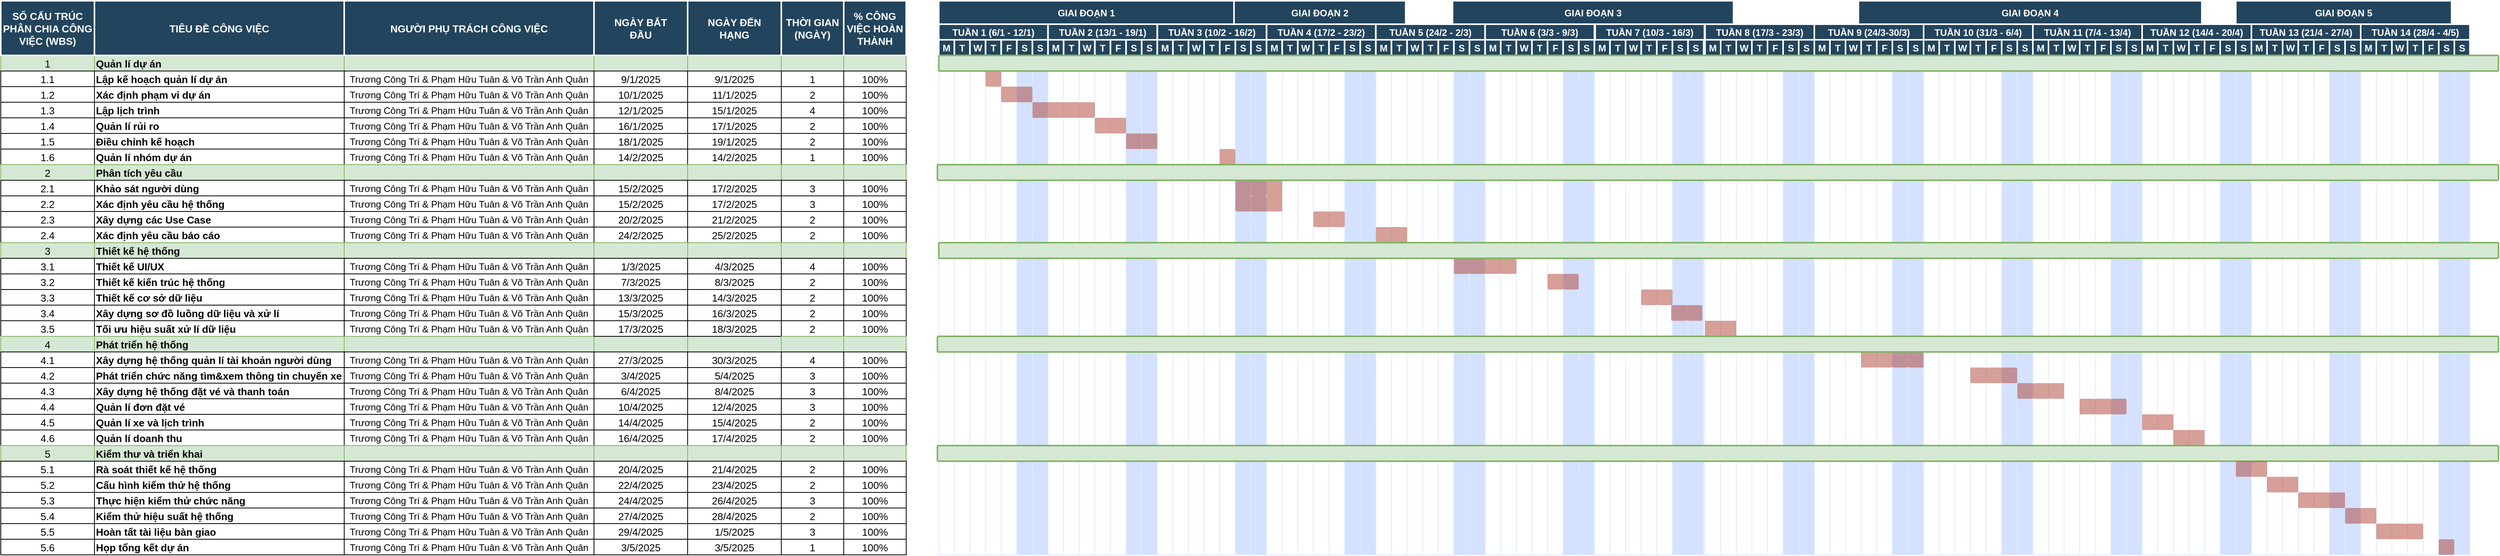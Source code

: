 <mxfile version="26.1.0">
  <diagram name="Page-1" id="8378b5f6-a2b2-b727-a746-972ab9d02e00">
    <mxGraphModel dx="1105" dy="586" grid="1" gridSize="10" guides="1" tooltips="1" connect="0" arrows="1" fold="1" page="1" pageScale="1.5" pageWidth="1600" pageHeight="900" background="none" math="0" shadow="0">
      <root>
        <mxCell id="0" />
        <mxCell id="1" parent="0" />
        <mxCell id="63" value="1" style="strokeColor=#82b366;fillColor=#d5e8d4;fontSize=13;" parent="1" vertex="1">
          <mxGeometry x="520" y="480" width="120" height="20" as="geometry" />
        </mxCell>
        <mxCell id="64" value="Quản lí dự án" style="align=left;strokeColor=#82b366;fillColor=#d5e8d4;fontSize=13;fontStyle=1" parent="1" vertex="1">
          <mxGeometry x="640" y="480" width="320" height="20" as="geometry" />
        </mxCell>
        <mxCell id="65" value="" style="strokeColor=#82b366;fillColor=#d5e8d4;fontSize=13;" parent="1" vertex="1">
          <mxGeometry x="1400" y="480" width="120" height="20" as="geometry" />
        </mxCell>
        <mxCell id="66" value="" style="strokeColor=#82b366;fillColor=#d5e8d4;fontSize=13;" parent="1" vertex="1">
          <mxGeometry x="1520" y="480" width="80" height="20" as="geometry" />
        </mxCell>
        <mxCell id="67" value="" style="strokeColor=#82b366;fillColor=#d5e8d4;fontSize=13;" parent="1" vertex="1">
          <mxGeometry x="1600" y="480" width="80" height="20" as="geometry" />
        </mxCell>
        <mxCell id="68" value="" style="strokeColor=#DEEDFF" parent="1" vertex="1">
          <mxGeometry x="1721.75" y="480" width="20" height="640" as="geometry" />
        </mxCell>
        <mxCell id="69" value="1.1" style="fontSize=13;" parent="1" vertex="1">
          <mxGeometry x="520" y="500" width="120" height="20" as="geometry" />
        </mxCell>
        <mxCell id="70" value="Lập kế hoạch quản lí dự án" style="align=left;fontSize=13;fontStyle=1" parent="1" vertex="1">
          <mxGeometry x="640" y="500" width="320" height="20" as="geometry" />
        </mxCell>
        <mxCell id="74" value="1.2" style="fontSize=13;" parent="1" vertex="1">
          <mxGeometry x="520" y="520" width="120" height="20" as="geometry" />
        </mxCell>
        <mxCell id="75" value="Xác định phạm vi dự án" style="align=left;fontSize=13;fontStyle=1" parent="1" vertex="1">
          <mxGeometry x="640" y="520" width="320" height="20" as="geometry" />
        </mxCell>
        <mxCell id="79" value="1.3" style="fontSize=13;" parent="1" vertex="1">
          <mxGeometry x="520" y="540" width="120" height="20" as="geometry" />
        </mxCell>
        <mxCell id="80" value="Lập lịch trình" style="align=left;fontSize=13;fontStyle=1" parent="1" vertex="1">
          <mxGeometry x="640" y="540" width="320" height="20" as="geometry" />
        </mxCell>
        <mxCell id="84" value="1.4" style="fontSize=13;" parent="1" vertex="1">
          <mxGeometry x="520" y="560" width="120" height="20" as="geometry" />
        </mxCell>
        <mxCell id="85" value="Quản lí rủi ro" style="align=left;fontSize=13;fontStyle=1" parent="1" vertex="1">
          <mxGeometry x="640" y="560" width="320" height="20" as="geometry" />
        </mxCell>
        <mxCell id="89" value="1.5" style="fontSize=13;" parent="1" vertex="1">
          <mxGeometry x="520" y="580" width="120" height="20" as="geometry" />
        </mxCell>
        <mxCell id="90" value="Điều chỉnh kế hoạch" style="align=left;fontSize=13;fontStyle=1" parent="1" vertex="1">
          <mxGeometry x="640" y="580" width="320" height="20" as="geometry" />
        </mxCell>
        <mxCell id="94" value="1.6" style="fontSize=13;" parent="1" vertex="1">
          <mxGeometry x="520" y="600" width="120" height="20" as="geometry" />
        </mxCell>
        <mxCell id="95" value="Quản lí nhóm dự án" style="align=left;fontSize=13;fontStyle=1" parent="1" vertex="1">
          <mxGeometry x="640" y="600" width="320" height="20" as="geometry" />
        </mxCell>
        <mxCell id="99" value="2" style="strokeColor=#82b366;fillColor=#d5e8d4;fontSize=13;" parent="1" vertex="1">
          <mxGeometry x="520" y="620" width="120" height="20" as="geometry" />
        </mxCell>
        <mxCell id="100" value="Phân tích yêu cầu" style="align=left;strokeColor=#82b366;fillColor=#d5e8d4;fontSize=13;fontStyle=1" parent="1" vertex="1">
          <mxGeometry x="640" y="620" width="320" height="20" as="geometry" />
        </mxCell>
        <mxCell id="104" value="2.1" style="fontSize=13;" parent="1" vertex="1">
          <mxGeometry x="520" y="640" width="120" height="20" as="geometry" />
        </mxCell>
        <mxCell id="105" value="Khảo sát người dùng" style="align=left;fontSize=13;fontStyle=1" parent="1" vertex="1">
          <mxGeometry x="640" y="640" width="320" height="20" as="geometry" />
        </mxCell>
        <mxCell id="109" value="2.2" style="fontSize=13;" parent="1" vertex="1">
          <mxGeometry x="520" y="660" width="120" height="20" as="geometry" />
        </mxCell>
        <mxCell id="110" value="Xác định yêu cầu hệ thống" style="align=left;fontSize=13;fontStyle=1" parent="1" vertex="1">
          <mxGeometry x="640" y="660" width="320" height="20" as="geometry" />
        </mxCell>
        <mxCell id="114" value="2.3" style="fontSize=13;" parent="1" vertex="1">
          <mxGeometry x="520" y="680" width="120" height="20" as="geometry" />
        </mxCell>
        <mxCell id="115" value="Xây dựng các Use Case" style="align=left;fontSize=13;fontStyle=1" parent="1" vertex="1">
          <mxGeometry x="640" y="680" width="320" height="20" as="geometry" />
        </mxCell>
        <mxCell id="119" value="2.4" style="fontSize=13;" parent="1" vertex="1">
          <mxGeometry x="520" y="700" width="120" height="20" as="geometry" />
        </mxCell>
        <mxCell id="120" value="Xác định yêu cầu báo cáo" style="align=left;fontSize=13;fontStyle=1" parent="1" vertex="1">
          <mxGeometry x="640" y="700" width="320" height="20" as="geometry" />
        </mxCell>
        <mxCell id="124" value="3" style="strokeColor=#82b366;fillColor=#d5e8d4;fontSize=13;" parent="1" vertex="1">
          <mxGeometry x="520" y="720" width="120" height="20" as="geometry" />
        </mxCell>
        <mxCell id="125" value="Thiết kế hệ thống" style="align=left;strokeColor=#82b366;fillColor=#d5e8d4;fontSize=13;fontStyle=1" parent="1" vertex="1">
          <mxGeometry x="640" y="720" width="320" height="20" as="geometry" />
        </mxCell>
        <mxCell id="129" value="3.1" style="fontSize=13;" parent="1" vertex="1">
          <mxGeometry x="520" y="740" width="120" height="20" as="geometry" />
        </mxCell>
        <mxCell id="130" value="Thiết kế UI/UX" style="align=left;fontSize=13;fontStyle=1" parent="1" vertex="1">
          <mxGeometry x="640" y="740" width="320" height="20" as="geometry" />
        </mxCell>
        <mxCell id="134" value="3.2" style="fontSize=13;" parent="1" vertex="1">
          <mxGeometry x="520" y="760" width="120" height="20" as="geometry" />
        </mxCell>
        <mxCell id="135" value="Thiết kế kiến trúc hệ thống" style="align=left;fontSize=13;fontStyle=1" parent="1" vertex="1">
          <mxGeometry x="640" y="760" width="320" height="20" as="geometry" />
        </mxCell>
        <mxCell id="139" value="3.3" style="fontSize=13;" parent="1" vertex="1">
          <mxGeometry x="520" y="780" width="120" height="20" as="geometry" />
        </mxCell>
        <mxCell id="140" value="Thiết kế cơ sở dữ liệu" style="align=left;fontSize=13;fontStyle=1" parent="1" vertex="1">
          <mxGeometry x="640" y="780" width="320" height="20" as="geometry" />
        </mxCell>
        <mxCell id="144" value="3.4" style="fontSize=13;" parent="1" vertex="1">
          <mxGeometry x="520" y="800" width="120" height="20" as="geometry" />
        </mxCell>
        <mxCell id="145" value="Xây dựng sơ đồ luồng dữ liệu và xử lí" style="align=left;fontSize=13;fontStyle=1" parent="1" vertex="1">
          <mxGeometry x="640" y="800" width="320" height="20" as="geometry" />
        </mxCell>
        <mxCell id="149" value="3.5" style="fontSize=13;" parent="1" vertex="1">
          <mxGeometry x="520" y="820" width="120" height="20" as="geometry" />
        </mxCell>
        <mxCell id="150" value="Tối ưu hiệu suất xử lí dữ liệu" style="align=left;fontSize=13;fontStyle=1" parent="1" vertex="1">
          <mxGeometry x="640" y="820" width="320" height="20" as="geometry" />
        </mxCell>
        <mxCell id="154" value="4" style="strokeColor=#82b366;fillColor=#d5e8d4;fontSize=13;" parent="1" vertex="1">
          <mxGeometry x="520" y="840" width="120" height="20" as="geometry" />
        </mxCell>
        <mxCell id="155" value="Phát triển hệ thống" style="align=left;strokeColor=#82b366;fillColor=#d5e8d4;fontSize=13;fontStyle=1" parent="1" vertex="1">
          <mxGeometry x="640" y="840" width="320" height="20" as="geometry" />
        </mxCell>
        <mxCell id="159" value="4.1" style="fontSize=13;" parent="1" vertex="1">
          <mxGeometry x="520" y="860" width="120" height="20" as="geometry" />
        </mxCell>
        <mxCell id="160" value="Xây dựng hệ thống quản lí tài khoản người dùng" style="align=left;fontSize=13;fontStyle=1" parent="1" vertex="1">
          <mxGeometry x="640" y="860" width="320" height="20" as="geometry" />
        </mxCell>
        <mxCell id="164" value="4.2" style="fontSize=13;" parent="1" vertex="1">
          <mxGeometry x="520" y="880" width="120" height="20" as="geometry" />
        </mxCell>
        <mxCell id="165" value="Phát triển chức năng tìm&amp;xem thông tin chuyến xe" style="align=left;fontSize=13;fontStyle=1" parent="1" vertex="1">
          <mxGeometry x="640" y="880" width="320" height="20" as="geometry" />
        </mxCell>
        <mxCell id="169" value="4.3" style="fontSize=13;" parent="1" vertex="1">
          <mxGeometry x="520" y="900" width="120" height="20" as="geometry" />
        </mxCell>
        <mxCell id="170" value="Xây dựng hệ thống đặt vé và thanh toán " style="align=left;fontSize=13;fontStyle=1" parent="1" vertex="1">
          <mxGeometry x="640" y="900" width="320" height="20" as="geometry" />
        </mxCell>
        <mxCell id="174" value="4.4" style="fontSize=13;" parent="1" vertex="1">
          <mxGeometry x="520" y="920" width="120" height="20" as="geometry" />
        </mxCell>
        <mxCell id="175" value="Quản lí đơn đặt vé" style="align=left;fontSize=13;fontStyle=1" parent="1" vertex="1">
          <mxGeometry x="640" y="920" width="320" height="20" as="geometry" />
        </mxCell>
        <mxCell id="179" value="4.5" style="fontSize=13;" parent="1" vertex="1">
          <mxGeometry x="520" y="940" width="120" height="20" as="geometry" />
        </mxCell>
        <mxCell id="180" value="Quản lí xe và lịch trình" style="align=left;fontSize=13;fontStyle=1" parent="1" vertex="1">
          <mxGeometry x="640" y="940" width="320" height="20" as="geometry" />
        </mxCell>
        <mxCell id="184" value="4.6" style="fontSize=13;" parent="1" vertex="1">
          <mxGeometry x="520" y="960" width="120" height="20" as="geometry" />
        </mxCell>
        <mxCell id="185" value="Quản lí doanh thu" style="align=left;fontSize=13;fontStyle=1" parent="1" vertex="1">
          <mxGeometry x="640" y="960" width="320" height="20" as="geometry" />
        </mxCell>
        <mxCell id="189" value="5" style="strokeColor=#82b366;fillColor=#d5e8d4;fontSize=13;" parent="1" vertex="1">
          <mxGeometry x="520" y="980" width="120" height="20" as="geometry" />
        </mxCell>
        <mxCell id="190" value="Kiểm thư và triển khai" style="align=left;strokeColor=#82b366;fillColor=#d5e8d4;fontSize=13;fontStyle=1" parent="1" vertex="1">
          <mxGeometry x="640" y="980" width="320" height="20" as="geometry" />
        </mxCell>
        <mxCell id="194" value="" style="strokeColor=#DEEDFF" parent="1" vertex="1">
          <mxGeometry x="1741.75" y="480" width="20" height="640" as="geometry" />
        </mxCell>
        <mxCell id="195" value="" style="strokeColor=#DEEDFF" parent="1" vertex="1">
          <mxGeometry x="1761.75" y="480" width="20" height="640" as="geometry" />
        </mxCell>
        <mxCell id="196" value="" style="strokeColor=#DEEDFF" parent="1" vertex="1">
          <mxGeometry x="1781.75" y="480" width="20" height="640" as="geometry" />
        </mxCell>
        <mxCell id="197" value="" style="strokeColor=#DEEDFF" parent="1" vertex="1">
          <mxGeometry x="1801.75" y="480" width="20" height="640" as="geometry" />
        </mxCell>
        <mxCell id="198" value="" style="strokeColor=#DEEDFF;fillColor=#D4E1FF" parent="1" vertex="1">
          <mxGeometry x="1821.75" y="480" width="20" height="640" as="geometry" />
        </mxCell>
        <mxCell id="199" value="" style="strokeColor=#DEEDFF;fillColor=#D4E1FF" parent="1" vertex="1">
          <mxGeometry x="1841.75" y="480" width="20" height="640" as="geometry" />
        </mxCell>
        <mxCell id="200" value="" style="strokeColor=#DEEDFF" parent="1" vertex="1">
          <mxGeometry x="1861.75" y="480" width="20" height="640" as="geometry" />
        </mxCell>
        <mxCell id="201" value="" style="strokeColor=#DEEDFF" parent="1" vertex="1">
          <mxGeometry x="1881.75" y="480" width="20" height="640" as="geometry" />
        </mxCell>
        <mxCell id="202" value="" style="strokeColor=#DEEDFF" parent="1" vertex="1">
          <mxGeometry x="1901.75" y="480" width="20" height="640" as="geometry" />
        </mxCell>
        <mxCell id="203" value="" style="strokeColor=#DEEDFF" parent="1" vertex="1">
          <mxGeometry x="1921.75" y="480" width="20" height="640" as="geometry" />
        </mxCell>
        <mxCell id="204" value="" style="strokeColor=#DEEDFF" parent="1" vertex="1">
          <mxGeometry x="1941.75" y="480" width="20" height="640" as="geometry" />
        </mxCell>
        <mxCell id="205" value="" style="strokeColor=#DEEDFF;fillColor=#D4E1FF" parent="1" vertex="1">
          <mxGeometry x="1961.75" y="480" width="20" height="640" as="geometry" />
        </mxCell>
        <mxCell id="206" value="" style="strokeColor=#DEEDFF;fillColor=#D4E1FF" parent="1" vertex="1">
          <mxGeometry x="1981.75" y="480" width="20" height="640" as="geometry" />
        </mxCell>
        <mxCell id="207" value="" style="strokeColor=#DEEDFF" parent="1" vertex="1">
          <mxGeometry x="2001.75" y="480" width="20" height="640" as="geometry" />
        </mxCell>
        <mxCell id="208" value="" style="strokeColor=#DEEDFF" parent="1" vertex="1">
          <mxGeometry x="2021.75" y="480" width="20" height="640" as="geometry" />
        </mxCell>
        <mxCell id="209" value="" style="strokeColor=#DEEDFF" parent="1" vertex="1">
          <mxGeometry x="2041.75" y="480" width="20" height="640" as="geometry" />
        </mxCell>
        <mxCell id="210" value="" style="strokeColor=#DEEDFF" parent="1" vertex="1">
          <mxGeometry x="2061.75" y="480" width="20" height="640" as="geometry" />
        </mxCell>
        <mxCell id="211" value="" style="strokeColor=#DEEDFF" parent="1" vertex="1">
          <mxGeometry x="2081.75" y="480" width="20" height="640" as="geometry" />
        </mxCell>
        <mxCell id="212" value="" style="strokeColor=#DEEDFF;fillColor=#D4E1FF" parent="1" vertex="1">
          <mxGeometry x="2101.75" y="480" width="20" height="640" as="geometry" />
        </mxCell>
        <mxCell id="213" value="" style="strokeColor=#DEEDFF;fillColor=#D4E1FF" parent="1" vertex="1">
          <mxGeometry x="2121.75" y="480" width="20" height="640" as="geometry" />
        </mxCell>
        <mxCell id="214" value="" style="strokeColor=#DEEDFF" parent="1" vertex="1">
          <mxGeometry x="2141.75" y="480" width="20" height="640" as="geometry" />
        </mxCell>
        <mxCell id="215" value="" style="strokeColor=#DEEDFF" parent="1" vertex="1">
          <mxGeometry x="2161.75" y="480" width="20" height="640" as="geometry" />
        </mxCell>
        <mxCell id="216" value="" style="strokeColor=#DEEDFF" parent="1" vertex="1">
          <mxGeometry x="2181.75" y="480" width="20" height="640" as="geometry" />
        </mxCell>
        <mxCell id="217" value="" style="strokeColor=#DEEDFF" parent="1" vertex="1">
          <mxGeometry x="2201.75" y="480" width="20" height="640" as="geometry" />
        </mxCell>
        <mxCell id="218" value="" style="strokeColor=#DEEDFF" parent="1" vertex="1">
          <mxGeometry x="2221.75" y="480" width="20" height="640" as="geometry" />
        </mxCell>
        <mxCell id="219" value="" style="strokeColor=#DEEDFF;fillColor=#D4E1FF" parent="1" vertex="1">
          <mxGeometry x="2241.75" y="480" width="20" height="640" as="geometry" />
        </mxCell>
        <mxCell id="220" value="" style="strokeColor=#DEEDFF;fillColor=#D4E1FF" parent="1" vertex="1">
          <mxGeometry x="2261.75" y="480" width="20" height="640" as="geometry" />
        </mxCell>
        <mxCell id="221" value="" style="strokeColor=#DEEDFF" parent="1" vertex="1">
          <mxGeometry x="2281.75" y="480" width="20" height="640" as="geometry" />
        </mxCell>
        <mxCell id="222" value="" style="strokeColor=#DEEDFF" parent="1" vertex="1">
          <mxGeometry x="2301.75" y="480" width="20" height="640" as="geometry" />
        </mxCell>
        <mxCell id="223" value="" style="strokeColor=#DEEDFF" parent="1" vertex="1">
          <mxGeometry x="2321.75" y="480" width="20" height="640" as="geometry" />
        </mxCell>
        <mxCell id="224" value="" style="strokeColor=#DEEDFF" parent="1" vertex="1">
          <mxGeometry x="2341.75" y="480" width="20" height="640" as="geometry" />
        </mxCell>
        <mxCell id="225" value="" style="strokeColor=#DEEDFF" parent="1" vertex="1">
          <mxGeometry x="2361.75" y="480" width="20" height="640" as="geometry" />
        </mxCell>
        <mxCell id="226" value="" style="strokeColor=#DEEDFF;fillColor=#D4E1FF" parent="1" vertex="1">
          <mxGeometry x="2381.75" y="480" width="20" height="640" as="geometry" />
        </mxCell>
        <mxCell id="227" value="" style="strokeColor=#DEEDFF;fillColor=#D4E1FF" parent="1" vertex="1">
          <mxGeometry x="2401.75" y="480" width="20" height="640" as="geometry" />
        </mxCell>
        <mxCell id="228" value="" style="strokeColor=#DEEDFF" parent="1" vertex="1">
          <mxGeometry x="2421.75" y="480" width="20" height="640" as="geometry" />
        </mxCell>
        <mxCell id="229" value="" style="strokeColor=#DEEDFF" parent="1" vertex="1">
          <mxGeometry x="2441.75" y="480" width="20" height="640" as="geometry" />
        </mxCell>
        <mxCell id="230" value="" style="strokeColor=#DEEDFF" parent="1" vertex="1">
          <mxGeometry x="2461.75" y="480" width="20" height="640" as="geometry" />
        </mxCell>
        <mxCell id="231" value="" style="strokeColor=#DEEDFF" parent="1" vertex="1">
          <mxGeometry x="2481.75" y="480" width="20" height="640" as="geometry" />
        </mxCell>
        <mxCell id="232" value="" style="strokeColor=#DEEDFF" parent="1" vertex="1">
          <mxGeometry x="2501.75" y="480" width="20" height="640" as="geometry" />
        </mxCell>
        <mxCell id="233" value="" style="strokeColor=#DEEDFF;fillColor=#D4E1FF" parent="1" vertex="1">
          <mxGeometry x="2521.75" y="480" width="20" height="640" as="geometry" />
        </mxCell>
        <mxCell id="234" value="" style="strokeColor=#DEEDFF;fillColor=#D4E1FF" parent="1" vertex="1">
          <mxGeometry x="2541.75" y="480" width="20" height="640" as="geometry" />
        </mxCell>
        <mxCell id="235" value="" style="strokeColor=#DEEDFF" parent="1" vertex="1">
          <mxGeometry x="2561.75" y="480" width="20" height="640" as="geometry" />
        </mxCell>
        <mxCell id="236" value="" style="strokeColor=#DEEDFF" parent="1" vertex="1">
          <mxGeometry x="2581.75" y="480" width="20" height="640" as="geometry" />
        </mxCell>
        <mxCell id="237" value="" style="strokeColor=#DEEDFF" parent="1" vertex="1">
          <mxGeometry x="2601.75" y="480" width="20" height="640" as="geometry" />
        </mxCell>
        <mxCell id="238" value="" style="strokeColor=#DEEDFF" parent="1" vertex="1">
          <mxGeometry x="2621.75" y="480" width="20" height="640" as="geometry" />
        </mxCell>
        <mxCell id="239" value="" style="strokeColor=#DEEDFF" parent="1" vertex="1">
          <mxGeometry x="2641.75" y="480" width="20" height="640" as="geometry" />
        </mxCell>
        <mxCell id="240" value="" style="strokeColor=#DEEDFF;fillColor=#D4E1FF" parent="1" vertex="1">
          <mxGeometry x="2661.75" y="480" width="20" height="640" as="geometry" />
        </mxCell>
        <mxCell id="241" value="" style="strokeColor=#DEEDFF;fillColor=#D4E1FF" parent="1" vertex="1">
          <mxGeometry x="2681.75" y="480" width="20" height="640" as="geometry" />
        </mxCell>
        <mxCell id="2" value="TIÊU ĐỀ CÔNG VIỆC" style="fillColor=#23445D;strokeColor=#FFFFFF;strokeWidth=2;fontColor=#FFFFFF;fontStyle=1;fontSize=13;" parent="1" vertex="1">
          <mxGeometry x="640" y="410" width="320" height="70" as="geometry" />
        </mxCell>
        <mxCell id="3" value="SỐ CẤU TRÚC&#xa; PHÂN CHIA CÔNG &#xa;VIỆC (WBS)" style="fillColor=#23445D;strokeColor=#FFFFFF;strokeWidth=2;fontColor=#FFFFFF;fontStyle=1;fontSize=13;" parent="1" vertex="1">
          <mxGeometry x="520" y="410" width="120" height="70" as="geometry" />
        </mxCell>
        <mxCell id="4" value="TUẦN 1 (6/1 - 12/1)" style="fillColor=#23445D;strokeColor=#FFFFFF;strokeWidth=2;fontColor=#FFFFFF;fontStyle=1" parent="1" vertex="1">
          <mxGeometry x="1721.75" y="440.0" width="140" height="20" as="geometry" />
        </mxCell>
        <mxCell id="5" value="M" style="fillColor=#23445D;strokeColor=#FFFFFF;strokeWidth=2;fontColor=#FFFFFF;fontStyle=1" parent="1" vertex="1">
          <mxGeometry x="1721.75" y="460.0" width="20" height="20" as="geometry" />
        </mxCell>
        <mxCell id="6" value="T" style="fillColor=#23445D;strokeColor=#FFFFFF;strokeWidth=2;fontColor=#FFFFFF;fontStyle=1" parent="1" vertex="1">
          <mxGeometry x="1741.75" y="460.0" width="20" height="20" as="geometry" />
        </mxCell>
        <mxCell id="7" value="W" style="fillColor=#23445D;strokeColor=#FFFFFF;strokeWidth=2;fontColor=#FFFFFF;fontStyle=1" parent="1" vertex="1">
          <mxGeometry x="1761.75" y="460.0" width="20" height="20" as="geometry" />
        </mxCell>
        <mxCell id="8" value="T" style="fillColor=#23445D;strokeColor=#FFFFFF;strokeWidth=2;fontColor=#FFFFFF;fontStyle=1" parent="1" vertex="1">
          <mxGeometry x="1781.75" y="460.0" width="20" height="20" as="geometry" />
        </mxCell>
        <mxCell id="9" value="F" style="fillColor=#23445D;strokeColor=#FFFFFF;strokeWidth=2;fontColor=#FFFFFF;fontStyle=1" parent="1" vertex="1">
          <mxGeometry x="1801.75" y="460.0" width="20" height="20" as="geometry" />
        </mxCell>
        <mxCell id="10" value="S" style="fillColor=#23445D;strokeColor=#FFFFFF;strokeWidth=2;fontColor=#FFFFFF;fontStyle=1" parent="1" vertex="1">
          <mxGeometry x="1821.75" y="460.0" width="20" height="20" as="geometry" />
        </mxCell>
        <mxCell id="11" value="S" style="fillColor=#23445D;strokeColor=#FFFFFF;strokeWidth=2;fontColor=#FFFFFF;fontStyle=1" parent="1" vertex="1">
          <mxGeometry x="1841.75" y="460.0" width="20" height="20" as="geometry" />
        </mxCell>
        <mxCell id="12" value="NGÀY ĐẾN&#xa;HẠNG" style="fillColor=#23445D;strokeColor=#FFFFFF;strokeWidth=2;fontColor=#FFFFFF;fontStyle=1;fontSize=13;" parent="1" vertex="1">
          <mxGeometry x="1400" y="410" width="120" height="70" as="geometry" />
        </mxCell>
        <mxCell id="13" value="THỜI GIAN&#xa;(NGÀY)" style="fillColor=#23445D;strokeColor=#FFFFFF;strokeWidth=2;fontColor=#FFFFFF;fontStyle=1;fontSize=13;" parent="1" vertex="1">
          <mxGeometry x="1520" y="410" width="80" height="70" as="geometry" />
        </mxCell>
        <mxCell id="14" value="% CÔNG&#xa; VIỆC HOÀN &#xa;THÀNH" style="fillColor=#23445D;strokeColor=#FFFFFF;strokeWidth=2;fontColor=#FFFFFF;fontStyle=1;fontSize=13;" parent="1" vertex="1">
          <mxGeometry x="1600" y="410" width="80" height="70" as="geometry" />
        </mxCell>
        <mxCell id="15" value="TUẦN 2 (13/1 - 19/1)" style="fillColor=#23445D;strokeColor=#FFFFFF;strokeWidth=2;fontColor=#FFFFFF;fontStyle=1" parent="1" vertex="1">
          <mxGeometry x="1861.75" y="440.0" width="140" height="20" as="geometry" />
        </mxCell>
        <mxCell id="16" value="M" style="fillColor=#23445D;strokeColor=#FFFFFF;strokeWidth=2;fontColor=#FFFFFF;fontStyle=1" parent="1" vertex="1">
          <mxGeometry x="1861.75" y="460.0" width="20" height="20" as="geometry" />
        </mxCell>
        <mxCell id="17" value="T" style="fillColor=#23445D;strokeColor=#FFFFFF;strokeWidth=2;fontColor=#FFFFFF;fontStyle=1" parent="1" vertex="1">
          <mxGeometry x="1881.75" y="460.0" width="20" height="20" as="geometry" />
        </mxCell>
        <mxCell id="18" value="W" style="fillColor=#23445D;strokeColor=#FFFFFF;strokeWidth=2;fontColor=#FFFFFF;fontStyle=1" parent="1" vertex="1">
          <mxGeometry x="1901.75" y="460.0" width="20" height="20" as="geometry" />
        </mxCell>
        <mxCell id="19" value="T" style="fillColor=#23445D;strokeColor=#FFFFFF;strokeWidth=2;fontColor=#FFFFFF;fontStyle=1" parent="1" vertex="1">
          <mxGeometry x="1921.75" y="460.0" width="20" height="20" as="geometry" />
        </mxCell>
        <mxCell id="20" value="F" style="fillColor=#23445D;strokeColor=#FFFFFF;strokeWidth=2;fontColor=#FFFFFF;fontStyle=1" parent="1" vertex="1">
          <mxGeometry x="1941.75" y="460.0" width="20" height="20" as="geometry" />
        </mxCell>
        <mxCell id="21" value="S" style="fillColor=#23445D;strokeColor=#FFFFFF;strokeWidth=2;fontColor=#FFFFFF;fontStyle=1" parent="1" vertex="1">
          <mxGeometry x="1961.75" y="460.0" width="20" height="20" as="geometry" />
        </mxCell>
        <mxCell id="22" value="S" style="fillColor=#23445D;strokeColor=#FFFFFF;strokeWidth=2;fontColor=#FFFFFF;fontStyle=1" parent="1" vertex="1">
          <mxGeometry x="1981.75" y="460.0" width="20" height="20" as="geometry" />
        </mxCell>
        <mxCell id="23" value="TUẦN 3 (10/2 - 16/2)" style="fillColor=#23445D;strokeColor=#FFFFFF;strokeWidth=2;fontColor=#FFFFFF;fontStyle=1" parent="1" vertex="1">
          <mxGeometry x="2001.75" y="440.0" width="140" height="20" as="geometry" />
        </mxCell>
        <mxCell id="24" value="M" style="fillColor=#23445D;strokeColor=#FFFFFF;strokeWidth=2;fontColor=#FFFFFF;fontStyle=1" parent="1" vertex="1">
          <mxGeometry x="2001.75" y="460.0" width="20" height="20" as="geometry" />
        </mxCell>
        <mxCell id="25" value="T" style="fillColor=#23445D;strokeColor=#FFFFFF;strokeWidth=2;fontColor=#FFFFFF;fontStyle=1" parent="1" vertex="1">
          <mxGeometry x="2021.75" y="460.0" width="20" height="20" as="geometry" />
        </mxCell>
        <mxCell id="26" value="W" style="fillColor=#23445D;strokeColor=#FFFFFF;strokeWidth=2;fontColor=#FFFFFF;fontStyle=1" parent="1" vertex="1">
          <mxGeometry x="2041.75" y="460.0" width="20" height="20" as="geometry" />
        </mxCell>
        <mxCell id="27" value="T" style="fillColor=#23445D;strokeColor=#FFFFFF;strokeWidth=2;fontColor=#FFFFFF;fontStyle=1" parent="1" vertex="1">
          <mxGeometry x="2061.75" y="460.0" width="20" height="20" as="geometry" />
        </mxCell>
        <mxCell id="28" value="F" style="fillColor=#23445D;strokeColor=#FFFFFF;strokeWidth=2;fontColor=#FFFFFF;fontStyle=1" parent="1" vertex="1">
          <mxGeometry x="2081.75" y="460.0" width="20" height="20" as="geometry" />
        </mxCell>
        <mxCell id="29" value="S" style="fillColor=#23445D;strokeColor=#FFFFFF;strokeWidth=2;fontColor=#FFFFFF;fontStyle=1" parent="1" vertex="1">
          <mxGeometry x="2101.75" y="460.0" width="20" height="20" as="geometry" />
        </mxCell>
        <mxCell id="30" value="S" style="fillColor=#23445D;strokeColor=#FFFFFF;strokeWidth=2;fontColor=#FFFFFF;fontStyle=1" parent="1" vertex="1">
          <mxGeometry x="2121.75" y="460.0" width="20" height="20" as="geometry" />
        </mxCell>
        <mxCell id="31" value="TUẦN 4 (17/2 - 23/2)" style="fillColor=#23445D;strokeColor=#FFFFFF;strokeWidth=2;fontColor=#FFFFFF;fontStyle=1" parent="1" vertex="1">
          <mxGeometry x="2141.75" y="440.0" width="140" height="20" as="geometry" />
        </mxCell>
        <mxCell id="32" value="M" style="fillColor=#23445D;strokeColor=#FFFFFF;strokeWidth=2;fontColor=#FFFFFF;fontStyle=1" parent="1" vertex="1">
          <mxGeometry x="2141.75" y="460.0" width="20" height="20" as="geometry" />
        </mxCell>
        <mxCell id="33" value="T" style="fillColor=#23445D;strokeColor=#FFFFFF;strokeWidth=2;fontColor=#FFFFFF;fontStyle=1" parent="1" vertex="1">
          <mxGeometry x="2161.75" y="460.0" width="20" height="20" as="geometry" />
        </mxCell>
        <mxCell id="34" value="W" style="fillColor=#23445D;strokeColor=#FFFFFF;strokeWidth=2;fontColor=#FFFFFF;fontStyle=1" parent="1" vertex="1">
          <mxGeometry x="2181.75" y="460.0" width="20" height="20" as="geometry" />
        </mxCell>
        <mxCell id="35" value="T" style="fillColor=#23445D;strokeColor=#FFFFFF;strokeWidth=2;fontColor=#FFFFFF;fontStyle=1" parent="1" vertex="1">
          <mxGeometry x="2201.75" y="460.0" width="20" height="20" as="geometry" />
        </mxCell>
        <mxCell id="36" value="F" style="fillColor=#23445D;strokeColor=#FFFFFF;strokeWidth=2;fontColor=#FFFFFF;fontStyle=1" parent="1" vertex="1">
          <mxGeometry x="2221.75" y="460" width="20" height="20" as="geometry" />
        </mxCell>
        <mxCell id="37" value="S" style="fillColor=#23445D;strokeColor=#FFFFFF;strokeWidth=2;fontColor=#FFFFFF;fontStyle=1" parent="1" vertex="1">
          <mxGeometry x="2241.75" y="460" width="20" height="20" as="geometry" />
        </mxCell>
        <mxCell id="38" value="S" style="fillColor=#23445D;strokeColor=#FFFFFF;strokeWidth=2;fontColor=#FFFFFF;fontStyle=1" parent="1" vertex="1">
          <mxGeometry x="2261.75" y="460" width="20" height="20" as="geometry" />
        </mxCell>
        <mxCell id="39" value="TUẦN 5 (24/2 - 2/3)" style="fillColor=#23445D;strokeColor=#FFFFFF;strokeWidth=2;fontColor=#FFFFFF;fontStyle=1" parent="1" vertex="1">
          <mxGeometry x="2281.75" y="440.0" width="140" height="20" as="geometry" />
        </mxCell>
        <mxCell id="40" value="M" style="fillColor=#23445D;strokeColor=#FFFFFF;strokeWidth=2;fontColor=#FFFFFF;fontStyle=1" parent="1" vertex="1">
          <mxGeometry x="2281.75" y="460.0" width="20" height="20" as="geometry" />
        </mxCell>
        <mxCell id="41" value="T" style="fillColor=#23445D;strokeColor=#FFFFFF;strokeWidth=2;fontColor=#FFFFFF;fontStyle=1" parent="1" vertex="1">
          <mxGeometry x="2301.75" y="460.0" width="20" height="20" as="geometry" />
        </mxCell>
        <mxCell id="42" value="W" style="fillColor=#23445D;strokeColor=#FFFFFF;strokeWidth=2;fontColor=#FFFFFF;fontStyle=1" parent="1" vertex="1">
          <mxGeometry x="2321.75" y="460.0" width="20" height="20" as="geometry" />
        </mxCell>
        <mxCell id="43" value="T" style="fillColor=#23445D;strokeColor=#FFFFFF;strokeWidth=2;fontColor=#FFFFFF;fontStyle=1" parent="1" vertex="1">
          <mxGeometry x="2341.75" y="460.0" width="20" height="20" as="geometry" />
        </mxCell>
        <mxCell id="44" value="F" style="fillColor=#23445D;strokeColor=#FFFFFF;strokeWidth=2;fontColor=#FFFFFF;fontStyle=1" parent="1" vertex="1">
          <mxGeometry x="2361.75" y="460" width="20" height="20" as="geometry" />
        </mxCell>
        <mxCell id="45" value="S" style="fillColor=#23445D;strokeColor=#FFFFFF;strokeWidth=2;fontColor=#FFFFFF;fontStyle=1" parent="1" vertex="1">
          <mxGeometry x="2381.75" y="460" width="20" height="20" as="geometry" />
        </mxCell>
        <mxCell id="46" value="S" style="fillColor=#23445D;strokeColor=#FFFFFF;strokeWidth=2;fontColor=#FFFFFF;fontStyle=1" parent="1" vertex="1">
          <mxGeometry x="2401.75" y="460" width="20" height="20" as="geometry" />
        </mxCell>
        <mxCell id="47" value="TUẦN 6 (3/3 - 9/3)" style="fillColor=#23445D;strokeColor=#FFFFFF;strokeWidth=2;fontColor=#FFFFFF;fontStyle=1" parent="1" vertex="1">
          <mxGeometry x="2421.75" y="440" width="140" height="20" as="geometry" />
        </mxCell>
        <mxCell id="48" value="M" style="fillColor=#23445D;strokeColor=#FFFFFF;strokeWidth=2;fontColor=#FFFFFF;fontStyle=1" parent="1" vertex="1">
          <mxGeometry x="2421.75" y="460" width="20" height="20" as="geometry" />
        </mxCell>
        <mxCell id="49" value="T" style="fillColor=#23445D;strokeColor=#FFFFFF;strokeWidth=2;fontColor=#FFFFFF;fontStyle=1" parent="1" vertex="1">
          <mxGeometry x="2441.75" y="460" width="20" height="20" as="geometry" />
        </mxCell>
        <mxCell id="50" value="W" style="fillColor=#23445D;strokeColor=#FFFFFF;strokeWidth=2;fontColor=#FFFFFF;fontStyle=1" parent="1" vertex="1">
          <mxGeometry x="2461.75" y="460" width="20" height="20" as="geometry" />
        </mxCell>
        <mxCell id="51" value="T" style="fillColor=#23445D;strokeColor=#FFFFFF;strokeWidth=2;fontColor=#FFFFFF;fontStyle=1" parent="1" vertex="1">
          <mxGeometry x="2481.75" y="460" width="20" height="20" as="geometry" />
        </mxCell>
        <mxCell id="52" value="F" style="fillColor=#23445D;strokeColor=#FFFFFF;strokeWidth=2;fontColor=#FFFFFF;fontStyle=1" parent="1" vertex="1">
          <mxGeometry x="2501.75" y="460" width="20" height="20" as="geometry" />
        </mxCell>
        <mxCell id="53" value="S" style="fillColor=#23445D;strokeColor=#FFFFFF;strokeWidth=2;fontColor=#FFFFFF;fontStyle=1" parent="1" vertex="1">
          <mxGeometry x="2521.75" y="460" width="20" height="20" as="geometry" />
        </mxCell>
        <mxCell id="54" value="S" style="fillColor=#23445D;strokeColor=#FFFFFF;strokeWidth=2;fontColor=#FFFFFF;fontStyle=1" parent="1" vertex="1">
          <mxGeometry x="2541.75" y="460" width="20" height="20" as="geometry" />
        </mxCell>
        <mxCell id="55" value="TUẦN 7 (10/3 - 16/3)" style="fillColor=#23445D;strokeColor=#FFFFFF;strokeWidth=2;fontColor=#FFFFFF;fontStyle=1" parent="1" vertex="1">
          <mxGeometry x="2562.75" y="440.0" width="140" height="20" as="geometry" />
        </mxCell>
        <mxCell id="56" value="M" style="fillColor=#23445D;strokeColor=#FFFFFF;strokeWidth=2;fontColor=#FFFFFF;fontStyle=1" parent="1" vertex="1">
          <mxGeometry x="2561.75" y="460.0" width="20" height="20" as="geometry" />
        </mxCell>
        <mxCell id="57" value="T" style="fillColor=#23445D;strokeColor=#FFFFFF;strokeWidth=2;fontColor=#FFFFFF;fontStyle=1" parent="1" vertex="1">
          <mxGeometry x="2581.75" y="460.0" width="20" height="20" as="geometry" />
        </mxCell>
        <mxCell id="58" value="W" style="fillColor=#23445D;strokeColor=#FFFFFF;strokeWidth=2;fontColor=#FFFFFF;fontStyle=1" parent="1" vertex="1">
          <mxGeometry x="2601.75" y="460.0" width="20" height="20" as="geometry" />
        </mxCell>
        <mxCell id="59" value="T" style="fillColor=#23445D;strokeColor=#FFFFFF;strokeWidth=2;fontColor=#FFFFFF;fontStyle=1" parent="1" vertex="1">
          <mxGeometry x="2621.75" y="460.0" width="20" height="20" as="geometry" />
        </mxCell>
        <mxCell id="60" value="F" style="fillColor=#23445D;strokeColor=#FFFFFF;strokeWidth=2;fontColor=#FFFFFF;fontStyle=1" parent="1" vertex="1">
          <mxGeometry x="2641.75" y="460.0" width="20" height="20" as="geometry" />
        </mxCell>
        <mxCell id="61" value="S" style="fillColor=#23445D;strokeColor=#FFFFFF;strokeWidth=2;fontColor=#FFFFFF;fontStyle=1" parent="1" vertex="1">
          <mxGeometry x="2661.75" y="460.0" width="20" height="20" as="geometry" />
        </mxCell>
        <mxCell id="62" value="S" style="fillColor=#23445D;strokeColor=#FFFFFF;strokeWidth=2;fontColor=#FFFFFF;fontStyle=1" parent="1" vertex="1">
          <mxGeometry x="2681.75" y="460.0" width="20" height="20" as="geometry" />
        </mxCell>
        <mxCell id="246" value="" style="shape=mxgraph.flowchart.process;fillColor=#AE4132;strokeColor=none;strokeWidth=2;opacity=50" parent="1" vertex="1">
          <mxGeometry x="1841.75" y="540.0" width="20.0" height="20.0" as="geometry" />
        </mxCell>
        <mxCell id="248" value="" style="shape=mxgraph.flowchart.process;fillColor=#AE4132;strokeColor=none;strokeWidth=2;opacity=50" parent="1" vertex="1">
          <mxGeometry x="2641.75" y="620.0" width="20.0" height="20.0" as="geometry" />
        </mxCell>
        <mxCell id="259" value="" style="shape=mxgraph.flowchart.process;fillColor=#AE4132;strokeColor=none;strokeWidth=2;opacity=50" parent="1" vertex="1">
          <mxGeometry x="2061.75" y="720.0" width="280.0" height="20.0" as="geometry" />
        </mxCell>
        <mxCell id="264" value="" style="shape=mxgraph.flowchart.process;fillColor=#AE4132;strokeColor=none;strokeWidth=2;opacity=50" parent="1" vertex="1">
          <mxGeometry x="2081.75" y="840.0" width="380.0" height="20.0" as="geometry" />
        </mxCell>
        <mxCell id="272" value="" style="shape=mxgraph.arrows.bent_right_arrow;fillColor=#AE4132;strokeColor=none;strokeWidth=2;direction=south" parent="1" vertex="1">
          <mxGeometry x="2341.75" y="730.0" width="10.0" height="10.0" as="geometry" />
        </mxCell>
        <mxCell id="276" value="" style="shape=mxgraph.arrows.bent_right_arrow;fillColor=#AE4132;strokeColor=none;strokeWidth=2;direction=south" parent="1" vertex="1">
          <mxGeometry x="2461.75" y="850.0" width="10.0" height="10.0" as="geometry" />
        </mxCell>
        <mxCell id="N6iVnPfqX5solzvo0P7z-278" value="" style="strokeColor=#82b366;fillColor=#d5e8d4;" vertex="1" parent="1">
          <mxGeometry x="960" y="480" width="320" height="20" as="geometry" />
        </mxCell>
        <mxCell id="N6iVnPfqX5solzvo0P7z-279" value="Trương Công Trí &amp; Phạm Hữu Tuân &amp; Võ Trần Anh Quân" style="" vertex="1" parent="1">
          <mxGeometry x="960" y="500" width="320" height="20" as="geometry" />
        </mxCell>
        <mxCell id="N6iVnPfqX5solzvo0P7z-304" value="NGƯỜI PHỤ TRÁCH CÔNG VIỆC" style="fillColor=#23445D;strokeColor=#FFFFFF;strokeWidth=2;fontColor=#FFFFFF;fontStyle=1;fontSize=13;" vertex="1" parent="1">
          <mxGeometry x="960" y="410" width="320" height="70" as="geometry" />
        </mxCell>
        <mxCell id="N6iVnPfqX5solzvo0P7z-305" value="" style="strokeColor=#82b366;fillColor=#d5e8d4;fontSize=13;" vertex="1" parent="1">
          <mxGeometry x="1280" y="480" width="120" height="20" as="geometry" />
        </mxCell>
        <mxCell id="N6iVnPfqX5solzvo0P7z-306" value="9/1/2025" style="fontSize=13;" vertex="1" parent="1">
          <mxGeometry x="1280" y="500" width="120" height="20" as="geometry" />
        </mxCell>
        <mxCell id="N6iVnPfqX5solzvo0P7z-329" value="NGÀY BẮT&#xa;ĐẦU" style="fillColor=#23445D;strokeColor=#FFFFFF;strokeWidth=2;fontColor=#FFFFFF;fontStyle=1;fontSize=13;" vertex="1" parent="1">
          <mxGeometry x="1280" y="410" width="120" height="70" as="geometry" />
        </mxCell>
        <mxCell id="N6iVnPfqX5solzvo0P7z-385" value="5.1" style="fontSize=13;" vertex="1" parent="1">
          <mxGeometry x="520" y="1000" width="120" height="20" as="geometry" />
        </mxCell>
        <mxCell id="N6iVnPfqX5solzvo0P7z-386" value="Rà soát thiết kế hệ thống" style="align=left;fontSize=13;fontStyle=1" vertex="1" parent="1">
          <mxGeometry x="640" y="1000" width="320" height="20" as="geometry" />
        </mxCell>
        <mxCell id="N6iVnPfqX5solzvo0P7z-390" value="5.2" style="fontSize=13;" vertex="1" parent="1">
          <mxGeometry x="520" y="1020" width="120" height="20" as="geometry" />
        </mxCell>
        <mxCell id="N6iVnPfqX5solzvo0P7z-391" value="Cấu hình kiểm thử hệ thống" style="align=left;fontSize=13;fontStyle=1" vertex="1" parent="1">
          <mxGeometry x="640" y="1020" width="320" height="20" as="geometry" />
        </mxCell>
        <mxCell id="N6iVnPfqX5solzvo0P7z-395" value="5.3" style="fontSize=13;" vertex="1" parent="1">
          <mxGeometry x="520" y="1040" width="120" height="20" as="geometry" />
        </mxCell>
        <mxCell id="N6iVnPfqX5solzvo0P7z-396" value="Thực hiện kiểm thử chức năng" style="align=left;fontSize=13;fontStyle=1" vertex="1" parent="1">
          <mxGeometry x="640" y="1040" width="320" height="20" as="geometry" />
        </mxCell>
        <mxCell id="N6iVnPfqX5solzvo0P7z-400" value="5.4" style="fontSize=13;" vertex="1" parent="1">
          <mxGeometry x="520" y="1060" width="120" height="20" as="geometry" />
        </mxCell>
        <mxCell id="N6iVnPfqX5solzvo0P7z-401" value="Kiểm thử hiệu suất hệ thống" style="align=left;fontSize=13;fontStyle=1" vertex="1" parent="1">
          <mxGeometry x="640" y="1060" width="320" height="20" as="geometry" />
        </mxCell>
        <mxCell id="N6iVnPfqX5solzvo0P7z-405" value="5.5" style="fontSize=13;" vertex="1" parent="1">
          <mxGeometry x="520" y="1080" width="120" height="20" as="geometry" />
        </mxCell>
        <mxCell id="N6iVnPfqX5solzvo0P7z-406" value="Hoàn tất tài liệu bàn giao" style="align=left;fontSize=13;fontStyle=1" vertex="1" parent="1">
          <mxGeometry x="640" y="1080" width="320" height="20" as="geometry" />
        </mxCell>
        <mxCell id="N6iVnPfqX5solzvo0P7z-410" value="5.6" style="fontSize=13;" vertex="1" parent="1">
          <mxGeometry x="520" y="1100" width="120" height="20" as="geometry" />
        </mxCell>
        <mxCell id="N6iVnPfqX5solzvo0P7z-411" value="Họp tổng kết dự án" style="align=left;fontSize=13;fontStyle=1" vertex="1" parent="1">
          <mxGeometry x="640" y="1100" width="320" height="20" as="geometry" />
        </mxCell>
        <mxCell id="N6iVnPfqX5solzvo0P7z-471" value="Trương Công Trí &amp; Phạm Hữu Tuân &amp; Võ Trần Anh Quân" style="" vertex="1" parent="1">
          <mxGeometry x="960" y="520" width="320" height="20" as="geometry" />
        </mxCell>
        <mxCell id="N6iVnPfqX5solzvo0P7z-472" value="Trương Công Trí &amp; Phạm Hữu Tuân &amp; Võ Trần Anh Quân" style="" vertex="1" parent="1">
          <mxGeometry x="960" y="540" width="320" height="20" as="geometry" />
        </mxCell>
        <mxCell id="N6iVnPfqX5solzvo0P7z-473" value="Trương Công Trí &amp; Phạm Hữu Tuân &amp; Võ Trần Anh Quân" style="" vertex="1" parent="1">
          <mxGeometry x="960" y="600" width="320" height="20" as="geometry" />
        </mxCell>
        <mxCell id="N6iVnPfqX5solzvo0P7z-474" value="Trương Công Trí &amp; Phạm Hữu Tuân &amp; Võ Trần Anh Quân" style="" vertex="1" parent="1">
          <mxGeometry x="960" y="580" width="320" height="20" as="geometry" />
        </mxCell>
        <mxCell id="N6iVnPfqX5solzvo0P7z-475" value="Trương Công Trí &amp; Phạm Hữu Tuân &amp; Võ Trần Anh Quân" style="" vertex="1" parent="1">
          <mxGeometry x="960" y="560" width="320" height="20" as="geometry" />
        </mxCell>
        <mxCell id="N6iVnPfqX5solzvo0P7z-476" value="" style="strokeColor=#82b366;fillColor=#d5e8d4;" vertex="1" parent="1">
          <mxGeometry x="960" y="620" width="320" height="20" as="geometry" />
        </mxCell>
        <mxCell id="N6iVnPfqX5solzvo0P7z-477" value="Trương Công Trí &amp; Phạm Hữu Tuân &amp; Võ Trần Anh Quân" style="" vertex="1" parent="1">
          <mxGeometry x="960" y="640" width="320" height="20" as="geometry" />
        </mxCell>
        <mxCell id="N6iVnPfqX5solzvo0P7z-478" value="Trương Công Trí &amp; Phạm Hữu Tuân &amp; Võ Trần Anh Quân" style="" vertex="1" parent="1">
          <mxGeometry x="960" y="660" width="320" height="20" as="geometry" />
        </mxCell>
        <mxCell id="N6iVnPfqX5solzvo0P7z-479" value="Trương Công Trí &amp; Phạm Hữu Tuân &amp; Võ Trần Anh Quân" style="" vertex="1" parent="1">
          <mxGeometry x="960" y="680" width="320" height="20" as="geometry" />
        </mxCell>
        <mxCell id="N6iVnPfqX5solzvo0P7z-480" value="Trương Công Trí &amp; Phạm Hữu Tuân &amp; Võ Trần Anh Quân" style="" vertex="1" parent="1">
          <mxGeometry x="960" y="700" width="320" height="20" as="geometry" />
        </mxCell>
        <mxCell id="N6iVnPfqX5solzvo0P7z-481" value="" style="strokeColor=#82b366;fillColor=#d5e8d4;" vertex="1" parent="1">
          <mxGeometry x="960" y="720" width="320" height="20" as="geometry" />
        </mxCell>
        <mxCell id="N6iVnPfqX5solzvo0P7z-482" value="Trương Công Trí &amp; Phạm Hữu Tuân &amp; Võ Trần Anh Quân" style="" vertex="1" parent="1">
          <mxGeometry x="960" y="740" width="320" height="20" as="geometry" />
        </mxCell>
        <mxCell id="N6iVnPfqX5solzvo0P7z-483" value="Trương Công Trí &amp; Phạm Hữu Tuân &amp; Võ Trần Anh Quân" style="" vertex="1" parent="1">
          <mxGeometry x="960" y="760" width="320" height="20" as="geometry" />
        </mxCell>
        <mxCell id="N6iVnPfqX5solzvo0P7z-484" value="Trương Công Trí &amp; Phạm Hữu Tuân &amp; Võ Trần Anh Quân" style="" vertex="1" parent="1">
          <mxGeometry x="960" y="780" width="320" height="20" as="geometry" />
        </mxCell>
        <mxCell id="N6iVnPfqX5solzvo0P7z-485" value="Trương Công Trí &amp; Phạm Hữu Tuân &amp; Võ Trần Anh Quân" style="" vertex="1" parent="1">
          <mxGeometry x="960" y="820" width="320" height="20" as="geometry" />
        </mxCell>
        <mxCell id="N6iVnPfqX5solzvo0P7z-486" value="Trương Công Trí &amp; Phạm Hữu Tuân &amp; Võ Trần Anh Quân" style="" vertex="1" parent="1">
          <mxGeometry x="960" y="800" width="320" height="20" as="geometry" />
        </mxCell>
        <mxCell id="N6iVnPfqX5solzvo0P7z-487" value="" style="strokeColor=#82b366;fillColor=#d5e8d4;" vertex="1" parent="1">
          <mxGeometry x="960" y="840" width="320" height="20" as="geometry" />
        </mxCell>
        <mxCell id="N6iVnPfqX5solzvo0P7z-488" value="Trương Công Trí &amp; Phạm Hữu Tuân &amp; Võ Trần Anh Quân" style="" vertex="1" parent="1">
          <mxGeometry x="960" y="860" width="320" height="20" as="geometry" />
        </mxCell>
        <mxCell id="N6iVnPfqX5solzvo0P7z-489" value="Trương Công Trí &amp; Phạm Hữu Tuân &amp; Võ Trần Anh Quân" style="" vertex="1" parent="1">
          <mxGeometry x="960" y="880" width="320" height="20" as="geometry" />
        </mxCell>
        <mxCell id="N6iVnPfqX5solzvo0P7z-490" value="Trương Công Trí &amp; Phạm Hữu Tuân &amp; Võ Trần Anh Quân" style="" vertex="1" parent="1">
          <mxGeometry x="960" y="900" width="320" height="20" as="geometry" />
        </mxCell>
        <mxCell id="N6iVnPfqX5solzvo0P7z-491" value="Trương Công Trí &amp; Phạm Hữu Tuân &amp; Võ Trần Anh Quân" style="" vertex="1" parent="1">
          <mxGeometry x="960" y="960" width="320" height="20" as="geometry" />
        </mxCell>
        <mxCell id="N6iVnPfqX5solzvo0P7z-492" value="Trương Công Trí &amp; Phạm Hữu Tuân &amp; Võ Trần Anh Quân" style="" vertex="1" parent="1">
          <mxGeometry x="960" y="940" width="320" height="20" as="geometry" />
        </mxCell>
        <mxCell id="N6iVnPfqX5solzvo0P7z-493" value="Trương Công Trí &amp; Phạm Hữu Tuân &amp; Võ Trần Anh Quân" style="" vertex="1" parent="1">
          <mxGeometry x="960" y="920" width="320" height="20" as="geometry" />
        </mxCell>
        <mxCell id="N6iVnPfqX5solzvo0P7z-494" value="" style="strokeColor=#82b366;fillColor=#d5e8d4;" vertex="1" parent="1">
          <mxGeometry x="960" y="980" width="320" height="20" as="geometry" />
        </mxCell>
        <mxCell id="N6iVnPfqX5solzvo0P7z-495" value="Trương Công Trí &amp; Phạm Hữu Tuân &amp; Võ Trần Anh Quân" style="" vertex="1" parent="1">
          <mxGeometry x="960" y="1000" width="320" height="20" as="geometry" />
        </mxCell>
        <mxCell id="N6iVnPfqX5solzvo0P7z-496" value="Trương Công Trí &amp; Phạm Hữu Tuân &amp; Võ Trần Anh Quân" style="" vertex="1" parent="1">
          <mxGeometry x="960" y="1020" width="320" height="20" as="geometry" />
        </mxCell>
        <mxCell id="N6iVnPfqX5solzvo0P7z-497" value="Trương Công Trí &amp; Phạm Hữu Tuân &amp; Võ Trần Anh Quân" style="" vertex="1" parent="1">
          <mxGeometry x="960" y="1040" width="320" height="20" as="geometry" />
        </mxCell>
        <mxCell id="N6iVnPfqX5solzvo0P7z-498" value="Trương Công Trí &amp; Phạm Hữu Tuân &amp; Võ Trần Anh Quân" style="" vertex="1" parent="1">
          <mxGeometry x="960" y="1100" width="320" height="20" as="geometry" />
        </mxCell>
        <mxCell id="N6iVnPfqX5solzvo0P7z-499" value="Trương Công Trí &amp; Phạm Hữu Tuân &amp; Võ Trần Anh Quân" style="" vertex="1" parent="1">
          <mxGeometry x="960" y="1080" width="320" height="20" as="geometry" />
        </mxCell>
        <mxCell id="N6iVnPfqX5solzvo0P7z-500" value="Trương Công Trí &amp; Phạm Hữu Tuân &amp; Võ Trần Anh Quân" style="" vertex="1" parent="1">
          <mxGeometry x="960" y="1060" width="320" height="20" as="geometry" />
        </mxCell>
        <mxCell id="N6iVnPfqX5solzvo0P7z-503" value="10/1/2025" style="fontSize=13;" vertex="1" parent="1">
          <mxGeometry x="1280" y="520" width="120" height="20" as="geometry" />
        </mxCell>
        <mxCell id="N6iVnPfqX5solzvo0P7z-504" value="12/1/2025" style="fontSize=13;" vertex="1" parent="1">
          <mxGeometry x="1280" y="540" width="120" height="20" as="geometry" />
        </mxCell>
        <mxCell id="N6iVnPfqX5solzvo0P7z-505" value="16/1/2025" style="fontSize=13;" vertex="1" parent="1">
          <mxGeometry x="1280" y="560" width="120" height="20" as="geometry" />
        </mxCell>
        <mxCell id="N6iVnPfqX5solzvo0P7z-506" value="18/1/2025" style="fontSize=13;" vertex="1" parent="1">
          <mxGeometry x="1280" y="580" width="120" height="20" as="geometry" />
        </mxCell>
        <mxCell id="N6iVnPfqX5solzvo0P7z-507" value="14/2/2025" style="fontSize=13;" vertex="1" parent="1">
          <mxGeometry x="1280" y="600" width="120" height="20" as="geometry" />
        </mxCell>
        <mxCell id="N6iVnPfqX5solzvo0P7z-509" value="9/1/2025" style="fontSize=13;" vertex="1" parent="1">
          <mxGeometry x="1400" y="500" width="120" height="20" as="geometry" />
        </mxCell>
        <mxCell id="N6iVnPfqX5solzvo0P7z-510" value="11/1/2025" style="fontSize=13;" vertex="1" parent="1">
          <mxGeometry x="1400" y="520" width="120" height="20" as="geometry" />
        </mxCell>
        <mxCell id="N6iVnPfqX5solzvo0P7z-511" value="15/1/2025" style="fontSize=13;" vertex="1" parent="1">
          <mxGeometry x="1400" y="540" width="120" height="20" as="geometry" />
        </mxCell>
        <mxCell id="N6iVnPfqX5solzvo0P7z-512" value="17/1/2025" style="fontSize=13;" vertex="1" parent="1">
          <mxGeometry x="1400" y="560" width="120" height="20" as="geometry" />
        </mxCell>
        <mxCell id="N6iVnPfqX5solzvo0P7z-513" value="19/1/2025" style="fontSize=13;" vertex="1" parent="1">
          <mxGeometry x="1400" y="580" width="120" height="20" as="geometry" />
        </mxCell>
        <mxCell id="N6iVnPfqX5solzvo0P7z-514" value="14/2/2025" style="fontSize=13;" vertex="1" parent="1">
          <mxGeometry x="1400" y="600" width="120" height="20" as="geometry" />
        </mxCell>
        <mxCell id="N6iVnPfqX5solzvo0P7z-515" value="" style="strokeColor=#82b366;fillColor=#d5e8d4;fontSize=13;" vertex="1" parent="1">
          <mxGeometry x="1400" y="620" width="120" height="20" as="geometry" />
        </mxCell>
        <mxCell id="N6iVnPfqX5solzvo0P7z-516" value="" style="strokeColor=#82b366;fillColor=#d5e8d4;fontSize=13;" vertex="1" parent="1">
          <mxGeometry x="1280" y="620" width="120" height="20" as="geometry" />
        </mxCell>
        <mxCell id="N6iVnPfqX5solzvo0P7z-517" value="15/2/2025" style="fontSize=13;" vertex="1" parent="1">
          <mxGeometry x="1280" y="640" width="120" height="20" as="geometry" />
        </mxCell>
        <mxCell id="N6iVnPfqX5solzvo0P7z-518" value="15/2/2025" style="fontSize=13;" vertex="1" parent="1">
          <mxGeometry x="1280" y="660" width="120" height="20" as="geometry" />
        </mxCell>
        <mxCell id="N6iVnPfqX5solzvo0P7z-519" value="20/2/2025" style="fontSize=13;" vertex="1" parent="1">
          <mxGeometry x="1280" y="680" width="120" height="20" as="geometry" />
        </mxCell>
        <mxCell id="N6iVnPfqX5solzvo0P7z-520" value="24/2/2025" style="fontSize=13;" vertex="1" parent="1">
          <mxGeometry x="1280" y="700" width="120" height="20" as="geometry" />
        </mxCell>
        <mxCell id="N6iVnPfqX5solzvo0P7z-523" value="17/2/2025" style="fontSize=13;" vertex="1" parent="1">
          <mxGeometry x="1400" y="640" width="120" height="20" as="geometry" />
        </mxCell>
        <mxCell id="N6iVnPfqX5solzvo0P7z-524" value="17/2/2025" style="fontSize=13;" vertex="1" parent="1">
          <mxGeometry x="1400" y="660" width="120" height="20" as="geometry" />
        </mxCell>
        <mxCell id="N6iVnPfqX5solzvo0P7z-525" value="21/2/2025" style="fontSize=13;" vertex="1" parent="1">
          <mxGeometry x="1400" y="680" width="120" height="20" as="geometry" />
        </mxCell>
        <mxCell id="N6iVnPfqX5solzvo0P7z-526" value="25/2/2025" style="fontSize=13;" vertex="1" parent="1">
          <mxGeometry x="1400" y="700" width="120" height="20" as="geometry" />
        </mxCell>
        <mxCell id="N6iVnPfqX5solzvo0P7z-529" value="" style="strokeColor=#82b366;fillColor=#d5e8d4;fontSize=13;" vertex="1" parent="1">
          <mxGeometry x="1400" y="840" width="120" height="20" as="geometry" />
        </mxCell>
        <mxCell id="N6iVnPfqX5solzvo0P7z-530" value="" style="strokeColor=#82b366;fillColor=#d5e8d4;fontSize=13;" vertex="1" parent="1">
          <mxGeometry x="1280" y="840" width="120" height="20" as="geometry" />
        </mxCell>
        <mxCell id="N6iVnPfqX5solzvo0P7z-531" value="27/3/2025" style="fontSize=13;" vertex="1" parent="1">
          <mxGeometry x="1280" y="860" width="120" height="20" as="geometry" />
        </mxCell>
        <mxCell id="N6iVnPfqX5solzvo0P7z-532" value="3/4/2025" style="fontSize=13;" vertex="1" parent="1">
          <mxGeometry x="1280" y="880" width="120" height="20" as="geometry" />
        </mxCell>
        <mxCell id="N6iVnPfqX5solzvo0P7z-533" value="6/4/2025" style="fontSize=13;" vertex="1" parent="1">
          <mxGeometry x="1280" y="900" width="120" height="20" as="geometry" />
        </mxCell>
        <mxCell id="N6iVnPfqX5solzvo0P7z-534" value="10/4/2025" style="fontSize=13;" vertex="1" parent="1">
          <mxGeometry x="1280" y="920" width="120" height="20" as="geometry" />
        </mxCell>
        <mxCell id="N6iVnPfqX5solzvo0P7z-535" value="14/4/2025" style="fontSize=13;" vertex="1" parent="1">
          <mxGeometry x="1280" y="940" width="120" height="20" as="geometry" />
        </mxCell>
        <mxCell id="N6iVnPfqX5solzvo0P7z-536" value="16/4/2025" style="fontSize=13;" vertex="1" parent="1">
          <mxGeometry x="1280" y="960" width="120" height="20" as="geometry" />
        </mxCell>
        <mxCell id="N6iVnPfqX5solzvo0P7z-537" value="30/3/2025" style="fontSize=13;" vertex="1" parent="1">
          <mxGeometry x="1400" y="860" width="120" height="20" as="geometry" />
        </mxCell>
        <mxCell id="N6iVnPfqX5solzvo0P7z-538" value="5/4/2025" style="fontSize=13;" vertex="1" parent="1">
          <mxGeometry x="1400" y="880" width="120" height="20" as="geometry" />
        </mxCell>
        <mxCell id="N6iVnPfqX5solzvo0P7z-539" value="8/4/2025" style="fontSize=13;" vertex="1" parent="1">
          <mxGeometry x="1400" y="900" width="120" height="20" as="geometry" />
        </mxCell>
        <mxCell id="N6iVnPfqX5solzvo0P7z-540" value="12/4/2025" style="fontSize=13;" vertex="1" parent="1">
          <mxGeometry x="1400" y="920" width="120" height="20" as="geometry" />
        </mxCell>
        <mxCell id="N6iVnPfqX5solzvo0P7z-541" value="15/4/2025" style="fontSize=13;" vertex="1" parent="1">
          <mxGeometry x="1400" y="940" width="120" height="20" as="geometry" />
        </mxCell>
        <mxCell id="N6iVnPfqX5solzvo0P7z-542" value="17/4/2025" style="fontSize=13;" vertex="1" parent="1">
          <mxGeometry x="1400" y="960" width="120" height="20" as="geometry" />
        </mxCell>
        <mxCell id="N6iVnPfqX5solzvo0P7z-543" value="" style="strokeColor=#82b366;fillColor=#d5e8d4;fontSize=13;" vertex="1" parent="1">
          <mxGeometry x="1400" y="980" width="120" height="20" as="geometry" />
        </mxCell>
        <mxCell id="N6iVnPfqX5solzvo0P7z-544" value="" style="strokeColor=#82b366;fillColor=#d5e8d4;fontSize=13;" vertex="1" parent="1">
          <mxGeometry x="1280" y="980" width="120" height="20" as="geometry" />
        </mxCell>
        <mxCell id="N6iVnPfqX5solzvo0P7z-545" value="20/4/2025" style="fontSize=13;" vertex="1" parent="1">
          <mxGeometry x="1280" y="1000" width="120" height="20" as="geometry" />
        </mxCell>
        <mxCell id="N6iVnPfqX5solzvo0P7z-546" value="22/4/2025" style="fontSize=13;" vertex="1" parent="1">
          <mxGeometry x="1280" y="1020" width="120" height="20" as="geometry" />
        </mxCell>
        <mxCell id="N6iVnPfqX5solzvo0P7z-547" value="24/4/2025" style="fontSize=13;" vertex="1" parent="1">
          <mxGeometry x="1280" y="1040" width="120" height="20" as="geometry" />
        </mxCell>
        <mxCell id="N6iVnPfqX5solzvo0P7z-548" value="27/4/2025" style="fontSize=13;" vertex="1" parent="1">
          <mxGeometry x="1280" y="1060" width="120" height="20" as="geometry" />
        </mxCell>
        <mxCell id="N6iVnPfqX5solzvo0P7z-549" value="29/4/2025" style="fontSize=13;" vertex="1" parent="1">
          <mxGeometry x="1280" y="1080" width="120" height="20" as="geometry" />
        </mxCell>
        <mxCell id="N6iVnPfqX5solzvo0P7z-550" value="3/5/2025" style="fontSize=13;" vertex="1" parent="1">
          <mxGeometry x="1280" y="1100" width="120" height="20" as="geometry" />
        </mxCell>
        <mxCell id="N6iVnPfqX5solzvo0P7z-551" value="21/4/2025" style="fontSize=13;" vertex="1" parent="1">
          <mxGeometry x="1400" y="1000" width="120" height="20" as="geometry" />
        </mxCell>
        <mxCell id="N6iVnPfqX5solzvo0P7z-552" value="23/4/2025" style="fontSize=13;" vertex="1" parent="1">
          <mxGeometry x="1400" y="1020" width="120" height="20" as="geometry" />
        </mxCell>
        <mxCell id="N6iVnPfqX5solzvo0P7z-553" value="26/4/2025" style="fontSize=13;" vertex="1" parent="1">
          <mxGeometry x="1400" y="1040" width="120" height="20" as="geometry" />
        </mxCell>
        <mxCell id="N6iVnPfqX5solzvo0P7z-554" value="28/4/2025" style="fontSize=13;" vertex="1" parent="1">
          <mxGeometry x="1400" y="1060" width="120" height="20" as="geometry" />
        </mxCell>
        <mxCell id="N6iVnPfqX5solzvo0P7z-555" value="1/5/2025" style="fontSize=13;" vertex="1" parent="1">
          <mxGeometry x="1400" y="1080" width="120" height="20" as="geometry" />
        </mxCell>
        <mxCell id="N6iVnPfqX5solzvo0P7z-556" value="3/5/2025" style="fontSize=13;" vertex="1" parent="1">
          <mxGeometry x="1400" y="1100" width="120" height="20" as="geometry" />
        </mxCell>
        <mxCell id="N6iVnPfqX5solzvo0P7z-557" value="" style="strokeColor=#82b366;fillColor=#d5e8d4;fontSize=13;" vertex="1" parent="1">
          <mxGeometry x="1400" y="720" width="120" height="20" as="geometry" />
        </mxCell>
        <mxCell id="N6iVnPfqX5solzvo0P7z-558" value="" style="strokeColor=#82b366;fillColor=#d5e8d4;fontSize=13;" vertex="1" parent="1">
          <mxGeometry x="1280" y="720" width="120" height="20" as="geometry" />
        </mxCell>
        <mxCell id="N6iVnPfqX5solzvo0P7z-559" value="1/3/2025" style="fontSize=13;" vertex="1" parent="1">
          <mxGeometry x="1280" y="740" width="120" height="20" as="geometry" />
        </mxCell>
        <mxCell id="N6iVnPfqX5solzvo0P7z-560" value="7/3/2025" style="fontSize=13;" vertex="1" parent="1">
          <mxGeometry x="1280" y="760" width="120" height="20" as="geometry" />
        </mxCell>
        <mxCell id="N6iVnPfqX5solzvo0P7z-561" value="13/3/2025" style="fontSize=13;" vertex="1" parent="1">
          <mxGeometry x="1280" y="780" width="120" height="20" as="geometry" />
        </mxCell>
        <mxCell id="N6iVnPfqX5solzvo0P7z-562" value="15/3/2025" style="fontSize=13;" vertex="1" parent="1">
          <mxGeometry x="1280" y="800" width="120" height="20" as="geometry" />
        </mxCell>
        <mxCell id="N6iVnPfqX5solzvo0P7z-563" value="4/3/2025" style="fontSize=13;" vertex="1" parent="1">
          <mxGeometry x="1400" y="740" width="120" height="20" as="geometry" />
        </mxCell>
        <mxCell id="N6iVnPfqX5solzvo0P7z-564" value="8/3/2025" style="fontSize=13;" vertex="1" parent="1">
          <mxGeometry x="1400" y="760" width="120" height="20" as="geometry" />
        </mxCell>
        <mxCell id="N6iVnPfqX5solzvo0P7z-565" value="14/3/2025" style="fontSize=13;" vertex="1" parent="1">
          <mxGeometry x="1400" y="780" width="120" height="20" as="geometry" />
        </mxCell>
        <mxCell id="N6iVnPfqX5solzvo0P7z-566" value="16/3/2025" style="fontSize=13;" vertex="1" parent="1">
          <mxGeometry x="1400" y="800" width="120" height="20" as="geometry" />
        </mxCell>
        <mxCell id="N6iVnPfqX5solzvo0P7z-567" value="17/3/2025" style="fontSize=13;" vertex="1" parent="1">
          <mxGeometry x="1280" y="820" width="120" height="20" as="geometry" />
        </mxCell>
        <mxCell id="N6iVnPfqX5solzvo0P7z-568" value="18/3/2025" style="fontSize=13;" vertex="1" parent="1">
          <mxGeometry x="1400" y="820" width="120" height="20" as="geometry" />
        </mxCell>
        <mxCell id="N6iVnPfqX5solzvo0P7z-569" value="1" style="fontSize=13;" vertex="1" parent="1">
          <mxGeometry x="1520" y="500" width="80" height="20" as="geometry" />
        </mxCell>
        <mxCell id="N6iVnPfqX5solzvo0P7z-570" value="2" style="fontSize=13;" vertex="1" parent="1">
          <mxGeometry x="1520" y="520" width="80" height="20" as="geometry" />
        </mxCell>
        <mxCell id="N6iVnPfqX5solzvo0P7z-571" value="4" style="fontSize=13;" vertex="1" parent="1">
          <mxGeometry x="1520" y="540" width="80" height="20" as="geometry" />
        </mxCell>
        <mxCell id="N6iVnPfqX5solzvo0P7z-572" value="2" style="fontSize=13;" vertex="1" parent="1">
          <mxGeometry x="1520" y="560" width="80" height="20" as="geometry" />
        </mxCell>
        <mxCell id="N6iVnPfqX5solzvo0P7z-573" value="2" style="fontSize=13;" vertex="1" parent="1">
          <mxGeometry x="1520" y="580" width="80" height="20" as="geometry" />
        </mxCell>
        <mxCell id="N6iVnPfqX5solzvo0P7z-574" value="1" style="fontSize=13;" vertex="1" parent="1">
          <mxGeometry x="1520" y="600" width="80" height="20" as="geometry" />
        </mxCell>
        <mxCell id="N6iVnPfqX5solzvo0P7z-575" value="" style="strokeColor=#82b366;fillColor=#d5e8d4;fontSize=13;" vertex="1" parent="1">
          <mxGeometry x="1520" y="620" width="80" height="20" as="geometry" />
        </mxCell>
        <mxCell id="N6iVnPfqX5solzvo0P7z-576" value="3" style="fontSize=13;" vertex="1" parent="1">
          <mxGeometry x="1520" y="640" width="80" height="20" as="geometry" />
        </mxCell>
        <mxCell id="N6iVnPfqX5solzvo0P7z-577" value="3" style="fontSize=13;" vertex="1" parent="1">
          <mxGeometry x="1520" y="660" width="80" height="20" as="geometry" />
        </mxCell>
        <mxCell id="N6iVnPfqX5solzvo0P7z-578" value="2" style="fontSize=13;" vertex="1" parent="1">
          <mxGeometry x="1520" y="680" width="80" height="20" as="geometry" />
        </mxCell>
        <mxCell id="N6iVnPfqX5solzvo0P7z-579" value="2" style="fontSize=13;" vertex="1" parent="1">
          <mxGeometry x="1520" y="700" width="80" height="20" as="geometry" />
        </mxCell>
        <mxCell id="N6iVnPfqX5solzvo0P7z-580" value="" style="strokeColor=#82b366;fillColor=#d5e8d4;fontSize=13;" vertex="1" parent="1">
          <mxGeometry x="1520" y="720" width="80" height="20" as="geometry" />
        </mxCell>
        <mxCell id="N6iVnPfqX5solzvo0P7z-581" value="4" style="fontSize=13;" vertex="1" parent="1">
          <mxGeometry x="1520" y="740" width="80" height="20" as="geometry" />
        </mxCell>
        <mxCell id="N6iVnPfqX5solzvo0P7z-582" value="2" style="fontSize=13;" vertex="1" parent="1">
          <mxGeometry x="1520" y="760" width="80" height="20" as="geometry" />
        </mxCell>
        <mxCell id="N6iVnPfqX5solzvo0P7z-583" value="2" style="fontSize=13;" vertex="1" parent="1">
          <mxGeometry x="1520" y="780" width="80" height="20" as="geometry" />
        </mxCell>
        <mxCell id="N6iVnPfqX5solzvo0P7z-584" value="2" style="fontSize=13;" vertex="1" parent="1">
          <mxGeometry x="1520" y="800" width="80" height="20" as="geometry" />
        </mxCell>
        <mxCell id="N6iVnPfqX5solzvo0P7z-585" value="2" style="fontSize=13;" vertex="1" parent="1">
          <mxGeometry x="1520" y="820" width="80" height="20" as="geometry" />
        </mxCell>
        <mxCell id="N6iVnPfqX5solzvo0P7z-586" value="" style="strokeColor=#82b366;fillColor=#d5e8d4;fontSize=13;" vertex="1" parent="1">
          <mxGeometry x="1520" y="840" width="80" height="20" as="geometry" />
        </mxCell>
        <mxCell id="N6iVnPfqX5solzvo0P7z-587" value="4" style="fontSize=13;" vertex="1" parent="1">
          <mxGeometry x="1520" y="860" width="80" height="20" as="geometry" />
        </mxCell>
        <mxCell id="N6iVnPfqX5solzvo0P7z-588" value="3" style="fontSize=13;" vertex="1" parent="1">
          <mxGeometry x="1520" y="880" width="80" height="20" as="geometry" />
        </mxCell>
        <mxCell id="N6iVnPfqX5solzvo0P7z-589" value="3" style="fontSize=13;" vertex="1" parent="1">
          <mxGeometry x="1520" y="900" width="80" height="20" as="geometry" />
        </mxCell>
        <mxCell id="N6iVnPfqX5solzvo0P7z-590" value="3" style="fontSize=13;" vertex="1" parent="1">
          <mxGeometry x="1520" y="920" width="80" height="20" as="geometry" />
        </mxCell>
        <mxCell id="N6iVnPfqX5solzvo0P7z-591" value="2" style="fontSize=13;" vertex="1" parent="1">
          <mxGeometry x="1520" y="940" width="80" height="20" as="geometry" />
        </mxCell>
        <mxCell id="N6iVnPfqX5solzvo0P7z-592" value="2" style="fontSize=13;" vertex="1" parent="1">
          <mxGeometry x="1520" y="960" width="80" height="20" as="geometry" />
        </mxCell>
        <mxCell id="N6iVnPfqX5solzvo0P7z-593" value="" style="strokeColor=#82b366;fillColor=#d5e8d4;fontSize=13;" vertex="1" parent="1">
          <mxGeometry x="1520" y="980" width="80" height="20" as="geometry" />
        </mxCell>
        <mxCell id="N6iVnPfqX5solzvo0P7z-594" value="2" style="fontSize=13;" vertex="1" parent="1">
          <mxGeometry x="1520" y="1000" width="80" height="20" as="geometry" />
        </mxCell>
        <mxCell id="N6iVnPfqX5solzvo0P7z-595" value="2" style="fontSize=13;" vertex="1" parent="1">
          <mxGeometry x="1520" y="1020" width="80" height="20" as="geometry" />
        </mxCell>
        <mxCell id="N6iVnPfqX5solzvo0P7z-596" value="3" style="fontSize=13;" vertex="1" parent="1">
          <mxGeometry x="1520" y="1040" width="80" height="20" as="geometry" />
        </mxCell>
        <mxCell id="N6iVnPfqX5solzvo0P7z-597" value="2" style="fontSize=13;" vertex="1" parent="1">
          <mxGeometry x="1520" y="1060" width="80" height="20" as="geometry" />
        </mxCell>
        <mxCell id="N6iVnPfqX5solzvo0P7z-598" value="3" style="fontSize=13;" vertex="1" parent="1">
          <mxGeometry x="1520" y="1080" width="80" height="20" as="geometry" />
        </mxCell>
        <mxCell id="N6iVnPfqX5solzvo0P7z-599" value="1" style="fontSize=13;" vertex="1" parent="1">
          <mxGeometry x="1520" y="1100" width="80" height="20" as="geometry" />
        </mxCell>
        <mxCell id="N6iVnPfqX5solzvo0P7z-601" value="100%" style="fontSize=13;" vertex="1" parent="1">
          <mxGeometry x="1600" y="500" width="80" height="20" as="geometry" />
        </mxCell>
        <mxCell id="N6iVnPfqX5solzvo0P7z-602" value="100%" style="fontSize=13;" vertex="1" parent="1">
          <mxGeometry x="1600" y="520" width="80" height="20" as="geometry" />
        </mxCell>
        <mxCell id="N6iVnPfqX5solzvo0P7z-603" value="100%" style="fontSize=13;" vertex="1" parent="1">
          <mxGeometry x="1600" y="540" width="80" height="20" as="geometry" />
        </mxCell>
        <mxCell id="N6iVnPfqX5solzvo0P7z-604" value="100%" style="fontSize=13;" vertex="1" parent="1">
          <mxGeometry x="1600" y="560" width="80" height="20" as="geometry" />
        </mxCell>
        <mxCell id="N6iVnPfqX5solzvo0P7z-605" value="100%" style="fontSize=13;" vertex="1" parent="1">
          <mxGeometry x="1600" y="580" width="80" height="20" as="geometry" />
        </mxCell>
        <mxCell id="N6iVnPfqX5solzvo0P7z-606" value="100%" style="fontSize=13;" vertex="1" parent="1">
          <mxGeometry x="1600" y="600" width="80" height="20" as="geometry" />
        </mxCell>
        <mxCell id="N6iVnPfqX5solzvo0P7z-608" value="" style="strokeColor=#82b366;fillColor=#d5e8d4;fontSize=13;" vertex="1" parent="1">
          <mxGeometry x="1600" y="620" width="80" height="20" as="geometry" />
        </mxCell>
        <mxCell id="N6iVnPfqX5solzvo0P7z-609" value="100%" style="fontSize=13;" vertex="1" parent="1">
          <mxGeometry x="1600" y="640" width="80" height="20" as="geometry" />
        </mxCell>
        <mxCell id="N6iVnPfqX5solzvo0P7z-610" value="100%" style="fontSize=13;" vertex="1" parent="1">
          <mxGeometry x="1600" y="660" width="80" height="20" as="geometry" />
        </mxCell>
        <mxCell id="N6iVnPfqX5solzvo0P7z-611" value="100%" style="fontSize=13;" vertex="1" parent="1">
          <mxGeometry x="1600" y="680" width="80" height="20" as="geometry" />
        </mxCell>
        <mxCell id="N6iVnPfqX5solzvo0P7z-612" value="100%" style="fontSize=13;" vertex="1" parent="1">
          <mxGeometry x="1600" y="700" width="80" height="20" as="geometry" />
        </mxCell>
        <mxCell id="N6iVnPfqX5solzvo0P7z-613" value="" style="strokeColor=#82b366;fillColor=#d5e8d4;fontSize=13;" vertex="1" parent="1">
          <mxGeometry x="1600" y="720" width="80" height="20" as="geometry" />
        </mxCell>
        <mxCell id="N6iVnPfqX5solzvo0P7z-614" value="100%" style="fontSize=13;" vertex="1" parent="1">
          <mxGeometry x="1600" y="740" width="80" height="20" as="geometry" />
        </mxCell>
        <mxCell id="N6iVnPfqX5solzvo0P7z-615" value="100%" style="fontSize=13;" vertex="1" parent="1">
          <mxGeometry x="1600" y="760" width="80" height="20" as="geometry" />
        </mxCell>
        <mxCell id="N6iVnPfqX5solzvo0P7z-616" value="100%" style="fontSize=13;" vertex="1" parent="1">
          <mxGeometry x="1600" y="780" width="80" height="20" as="geometry" />
        </mxCell>
        <mxCell id="N6iVnPfqX5solzvo0P7z-617" value="100%" style="fontSize=13;" vertex="1" parent="1">
          <mxGeometry x="1600" y="800" width="80" height="20" as="geometry" />
        </mxCell>
        <mxCell id="N6iVnPfqX5solzvo0P7z-618" value="100%" style="fontSize=13;" vertex="1" parent="1">
          <mxGeometry x="1600" y="820" width="80" height="20" as="geometry" />
        </mxCell>
        <mxCell id="N6iVnPfqX5solzvo0P7z-619" value="" style="strokeColor=#82b366;fillColor=#d5e8d4;fontSize=13;" vertex="1" parent="1">
          <mxGeometry x="1600" y="840" width="80" height="20" as="geometry" />
        </mxCell>
        <mxCell id="N6iVnPfqX5solzvo0P7z-620" value="100%" style="fontSize=13;" vertex="1" parent="1">
          <mxGeometry x="1600" y="860" width="80" height="20" as="geometry" />
        </mxCell>
        <mxCell id="N6iVnPfqX5solzvo0P7z-621" value="100%" style="fontSize=13;" vertex="1" parent="1">
          <mxGeometry x="1600" y="880" width="80" height="20" as="geometry" />
        </mxCell>
        <mxCell id="N6iVnPfqX5solzvo0P7z-622" value="100%" style="fontSize=13;" vertex="1" parent="1">
          <mxGeometry x="1600" y="900" width="80" height="20" as="geometry" />
        </mxCell>
        <mxCell id="N6iVnPfqX5solzvo0P7z-623" value="100%" style="fontSize=13;" vertex="1" parent="1">
          <mxGeometry x="1600" y="920" width="80" height="20" as="geometry" />
        </mxCell>
        <mxCell id="N6iVnPfqX5solzvo0P7z-624" value="100%" style="fontSize=13;" vertex="1" parent="1">
          <mxGeometry x="1600" y="940" width="80" height="20" as="geometry" />
        </mxCell>
        <mxCell id="N6iVnPfqX5solzvo0P7z-625" value="100%" style="fontSize=13;" vertex="1" parent="1">
          <mxGeometry x="1600" y="960" width="80" height="20" as="geometry" />
        </mxCell>
        <mxCell id="N6iVnPfqX5solzvo0P7z-626" value="" style="strokeColor=#82b366;fillColor=#d5e8d4;fontSize=13;" vertex="1" parent="1">
          <mxGeometry x="1600" y="980" width="80" height="20" as="geometry" />
        </mxCell>
        <mxCell id="N6iVnPfqX5solzvo0P7z-627" value="100%" style="fontSize=13;" vertex="1" parent="1">
          <mxGeometry x="1600" y="1000" width="80" height="20" as="geometry" />
        </mxCell>
        <mxCell id="N6iVnPfqX5solzvo0P7z-628" value="100%" style="fontSize=13;" vertex="1" parent="1">
          <mxGeometry x="1600" y="1020" width="80" height="20" as="geometry" />
        </mxCell>
        <mxCell id="N6iVnPfqX5solzvo0P7z-629" value="100%" style="fontSize=13;" vertex="1" parent="1">
          <mxGeometry x="1600" y="1040" width="80" height="20" as="geometry" />
        </mxCell>
        <mxCell id="N6iVnPfqX5solzvo0P7z-630" value="100%" style="fontSize=13;" vertex="1" parent="1">
          <mxGeometry x="1600" y="1060" width="80" height="20" as="geometry" />
        </mxCell>
        <mxCell id="N6iVnPfqX5solzvo0P7z-631" value="100%" style="fontSize=13;" vertex="1" parent="1">
          <mxGeometry x="1600" y="1080" width="80" height="20" as="geometry" />
        </mxCell>
        <mxCell id="N6iVnPfqX5solzvo0P7z-632" value="100%" style="fontSize=13;" vertex="1" parent="1">
          <mxGeometry x="1600" y="1100" width="80" height="20" as="geometry" />
        </mxCell>
        <mxCell id="N6iVnPfqX5solzvo0P7z-633" value="GIAI ĐOẠN 1" style="fillColor=#23445D;strokeColor=#FFFFFF;strokeWidth=2;fontColor=#FFFFFF;fontStyle=1" vertex="1" parent="1">
          <mxGeometry x="1721.75" y="410" width="378.25" height="30" as="geometry" />
        </mxCell>
        <mxCell id="N6iVnPfqX5solzvo0P7z-638" value="" style="shape=mxgraph.flowchart.process;fillColor=#AE4132;strokeColor=none;strokeWidth=2;opacity=50" vertex="1" parent="1">
          <mxGeometry x="1781.75" y="500.0" width="20.0" height="20.0" as="geometry" />
        </mxCell>
        <mxCell id="N6iVnPfqX5solzvo0P7z-639" value="" style="shape=mxgraph.flowchart.process;fillColor=#AE4132;strokeColor=none;strokeWidth=2;opacity=50" vertex="1" parent="1">
          <mxGeometry x="1801.75" y="520.0" width="20.0" height="20.0" as="geometry" />
        </mxCell>
        <mxCell id="N6iVnPfqX5solzvo0P7z-640" value="" style="shape=mxgraph.flowchart.process;fillColor=#AE4132;strokeColor=none;strokeWidth=2;opacity=50" vertex="1" parent="1">
          <mxGeometry x="1821.75" y="520.0" width="20.0" height="20.0" as="geometry" />
        </mxCell>
        <mxCell id="N6iVnPfqX5solzvo0P7z-641" value="" style="shape=mxgraph.flowchart.process;fillColor=#AE4132;strokeColor=none;strokeWidth=2;opacity=50" vertex="1" parent="1">
          <mxGeometry x="1901.75" y="540.0" width="20.0" height="20.0" as="geometry" />
        </mxCell>
        <mxCell id="N6iVnPfqX5solzvo0P7z-642" value="" style="shape=mxgraph.flowchart.process;fillColor=#AE4132;strokeColor=none;strokeWidth=2;opacity=50" vertex="1" parent="1">
          <mxGeometry x="1881.75" y="540.0" width="20.0" height="20.0" as="geometry" />
        </mxCell>
        <mxCell id="N6iVnPfqX5solzvo0P7z-643" value="" style="shape=mxgraph.flowchart.process;fillColor=#AE4132;strokeColor=none;strokeWidth=2;opacity=50" vertex="1" parent="1">
          <mxGeometry x="1861.75" y="540.0" width="20.0" height="20.0" as="geometry" />
        </mxCell>
        <mxCell id="N6iVnPfqX5solzvo0P7z-644" value="" style="shape=mxgraph.flowchart.process;fillColor=#AE4132;strokeColor=none;strokeWidth=2;opacity=50" vertex="1" parent="1">
          <mxGeometry x="1941.75" y="560.0" width="20.0" height="20.0" as="geometry" />
        </mxCell>
        <mxCell id="N6iVnPfqX5solzvo0P7z-645" value="" style="shape=mxgraph.flowchart.process;fillColor=#AE4132;strokeColor=none;strokeWidth=2;opacity=50" vertex="1" parent="1">
          <mxGeometry x="1921.75" y="560.0" width="20.0" height="20.0" as="geometry" />
        </mxCell>
        <mxCell id="N6iVnPfqX5solzvo0P7z-646" value="" style="shape=mxgraph.flowchart.process;fillColor=#AE4132;strokeColor=none;strokeWidth=2;opacity=50" vertex="1" parent="1">
          <mxGeometry x="1981.75" y="580.0" width="20.0" height="20.0" as="geometry" />
        </mxCell>
        <mxCell id="N6iVnPfqX5solzvo0P7z-647" value="" style="shape=mxgraph.flowchart.process;fillColor=#AE4132;strokeColor=none;strokeWidth=2;opacity=50" vertex="1" parent="1">
          <mxGeometry x="1961.75" y="580.0" width="20.0" height="20.0" as="geometry" />
        </mxCell>
        <mxCell id="N6iVnPfqX5solzvo0P7z-648" value="" style="shape=mxgraph.flowchart.process;fillColor=#AE4132;strokeColor=none;strokeWidth=2;opacity=50" vertex="1" parent="1">
          <mxGeometry x="2081.75" y="600.0" width="20.0" height="20.0" as="geometry" />
        </mxCell>
        <mxCell id="N6iVnPfqX5solzvo0P7z-650" value="" style="shape=mxgraph.flowchart.process;fillColor=#AE4132;strokeColor=none;strokeWidth=2;opacity=50" vertex="1" parent="1">
          <mxGeometry x="2121.75" y="640.0" width="20.0" height="20.0" as="geometry" />
        </mxCell>
        <mxCell id="N6iVnPfqX5solzvo0P7z-651" value="" style="shape=mxgraph.flowchart.process;fillColor=#AE4132;strokeColor=none;strokeWidth=2;opacity=50" vertex="1" parent="1">
          <mxGeometry x="2101.75" y="640.0" width="20.0" height="20.0" as="geometry" />
        </mxCell>
        <mxCell id="N6iVnPfqX5solzvo0P7z-652" value="" style="shape=mxgraph.flowchart.process;fillColor=#AE4132;strokeColor=none;strokeWidth=2;opacity=50" vertex="1" parent="1">
          <mxGeometry x="2141.75" y="640.0" width="20.0" height="20.0" as="geometry" />
        </mxCell>
        <mxCell id="N6iVnPfqX5solzvo0P7z-653" value="" style="shape=mxgraph.flowchart.process;fillColor=#AE4132;strokeColor=none;strokeWidth=2;opacity=50" vertex="1" parent="1">
          <mxGeometry x="2121.75" y="660.0" width="20.0" height="20.0" as="geometry" />
        </mxCell>
        <mxCell id="N6iVnPfqX5solzvo0P7z-654" value="" style="shape=mxgraph.flowchart.process;fillColor=#AE4132;strokeColor=none;strokeWidth=2;opacity=50" vertex="1" parent="1">
          <mxGeometry x="2101.75" y="660.0" width="20.0" height="20.0" as="geometry" />
        </mxCell>
        <mxCell id="N6iVnPfqX5solzvo0P7z-655" value="" style="shape=mxgraph.flowchart.process;fillColor=#AE4132;strokeColor=none;strokeWidth=2;opacity=50" vertex="1" parent="1">
          <mxGeometry x="2141.75" y="660.0" width="20.0" height="20.0" as="geometry" />
        </mxCell>
        <mxCell id="N6iVnPfqX5solzvo0P7z-656" value="" style="shape=mxgraph.flowchart.process;fillColor=#AE4132;strokeColor=none;strokeWidth=2;opacity=50" vertex="1" parent="1">
          <mxGeometry x="2201.75" y="680.0" width="20.0" height="20.0" as="geometry" />
        </mxCell>
        <mxCell id="N6iVnPfqX5solzvo0P7z-657" value="" style="shape=mxgraph.flowchart.process;fillColor=#AE4132;strokeColor=none;strokeWidth=2;opacity=50" vertex="1" parent="1">
          <mxGeometry x="2221.75" y="680.0" width="20.0" height="20.0" as="geometry" />
        </mxCell>
        <mxCell id="N6iVnPfqX5solzvo0P7z-658" value="" style="shape=mxgraph.flowchart.process;fillColor=#AE4132;strokeColor=none;strokeWidth=2;opacity=50" vertex="1" parent="1">
          <mxGeometry x="2281.75" y="700.0" width="20.0" height="20.0" as="geometry" />
        </mxCell>
        <mxCell id="N6iVnPfqX5solzvo0P7z-659" value="" style="shape=mxgraph.flowchart.process;fillColor=#AE4132;strokeColor=none;strokeWidth=2;opacity=50" vertex="1" parent="1">
          <mxGeometry x="2301.75" y="700.0" width="20.0" height="20.0" as="geometry" />
        </mxCell>
        <mxCell id="N6iVnPfqX5solzvo0P7z-660" value="" style="shape=mxgraph.flowchart.process;fillColor=#AE4132;strokeColor=none;strokeWidth=2;opacity=50" vertex="1" parent="1">
          <mxGeometry x="2401.75" y="740.0" width="20.0" height="20.0" as="geometry" />
        </mxCell>
        <mxCell id="N6iVnPfqX5solzvo0P7z-661" value="" style="shape=mxgraph.flowchart.process;fillColor=#AE4132;strokeColor=none;strokeWidth=2;opacity=50" vertex="1" parent="1">
          <mxGeometry x="2381.75" y="740.0" width="20.0" height="20.0" as="geometry" />
        </mxCell>
        <mxCell id="N6iVnPfqX5solzvo0P7z-662" value="" style="shape=mxgraph.flowchart.process;fillColor=#AE4132;strokeColor=none;strokeWidth=2;opacity=50" vertex="1" parent="1">
          <mxGeometry x="2441.75" y="740.0" width="20.0" height="20.0" as="geometry" />
        </mxCell>
        <mxCell id="N6iVnPfqX5solzvo0P7z-663" value="" style="shape=mxgraph.flowchart.process;fillColor=#AE4132;strokeColor=none;strokeWidth=2;opacity=50" vertex="1" parent="1">
          <mxGeometry x="2421.75" y="740.0" width="20.0" height="20.0" as="geometry" />
        </mxCell>
        <mxCell id="N6iVnPfqX5solzvo0P7z-664" value="" style="shape=mxgraph.flowchart.process;fillColor=#AE4132;strokeColor=none;strokeWidth=2;opacity=50" vertex="1" parent="1">
          <mxGeometry x="2521.75" y="760.0" width="20.0" height="20.0" as="geometry" />
        </mxCell>
        <mxCell id="N6iVnPfqX5solzvo0P7z-665" value="" style="shape=mxgraph.flowchart.process;fillColor=#AE4132;strokeColor=none;strokeWidth=2;opacity=50" vertex="1" parent="1">
          <mxGeometry x="2501.75" y="760.0" width="20.0" height="20.0" as="geometry" />
        </mxCell>
        <mxCell id="N6iVnPfqX5solzvo0P7z-666" value="" style="shape=mxgraph.flowchart.process;fillColor=#AE4132;strokeColor=none;strokeWidth=2;opacity=50" vertex="1" parent="1">
          <mxGeometry x="2641.75" y="780.0" width="20.0" height="20.0" as="geometry" />
        </mxCell>
        <mxCell id="N6iVnPfqX5solzvo0P7z-667" value="" style="shape=mxgraph.flowchart.process;fillColor=#AE4132;strokeColor=none;strokeWidth=2;opacity=50" vertex="1" parent="1">
          <mxGeometry x="2621.75" y="780.0" width="20.0" height="20.0" as="geometry" />
        </mxCell>
        <mxCell id="N6iVnPfqX5solzvo0P7z-669" value="" style="shape=mxgraph.flowchart.process;fillColor=#AE4132;strokeColor=none;strokeWidth=2;opacity=50" vertex="1" parent="1">
          <mxGeometry x="2660.0" y="800.0" width="20.0" height="20.0" as="geometry" />
        </mxCell>
        <mxCell id="N6iVnPfqX5solzvo0P7z-673" value="" style="shape=mxgraph.flowchart.process;fillColor=#AE4132;strokeColor=none;strokeWidth=2;opacity=50" vertex="1" parent="1">
          <mxGeometry x="2680.0" y="800.0" width="20.0" height="20.0" as="geometry" />
        </mxCell>
        <mxCell id="N6iVnPfqX5solzvo0P7z-674" value="" style="strokeColor=#DEEDFF" vertex="1" parent="1">
          <mxGeometry x="2703.5" y="480" width="20" height="640" as="geometry" />
        </mxCell>
        <mxCell id="N6iVnPfqX5solzvo0P7z-675" value="" style="strokeColor=#DEEDFF" vertex="1" parent="1">
          <mxGeometry x="2723.5" y="480" width="20" height="640" as="geometry" />
        </mxCell>
        <mxCell id="N6iVnPfqX5solzvo0P7z-676" value="" style="strokeColor=#DEEDFF" vertex="1" parent="1">
          <mxGeometry x="2743.5" y="480" width="20" height="640" as="geometry" />
        </mxCell>
        <mxCell id="N6iVnPfqX5solzvo0P7z-677" value="" style="strokeColor=#DEEDFF" vertex="1" parent="1">
          <mxGeometry x="2763.5" y="480" width="20" height="640" as="geometry" />
        </mxCell>
        <mxCell id="N6iVnPfqX5solzvo0P7z-678" value="" style="strokeColor=#DEEDFF" vertex="1" parent="1">
          <mxGeometry x="2783.5" y="480" width="20" height="640" as="geometry" />
        </mxCell>
        <mxCell id="N6iVnPfqX5solzvo0P7z-679" value="" style="strokeColor=#DEEDFF;fillColor=#D4E1FF" vertex="1" parent="1">
          <mxGeometry x="2803.5" y="480" width="20" height="640" as="geometry" />
        </mxCell>
        <mxCell id="N6iVnPfqX5solzvo0P7z-680" value="" style="strokeColor=#DEEDFF;fillColor=#D4E1FF" vertex="1" parent="1">
          <mxGeometry x="2823.5" y="480" width="20" height="640" as="geometry" />
        </mxCell>
        <mxCell id="N6iVnPfqX5solzvo0P7z-681" value="" style="strokeColor=#DEEDFF" vertex="1" parent="1">
          <mxGeometry x="2843.5" y="480" width="20" height="640" as="geometry" />
        </mxCell>
        <mxCell id="N6iVnPfqX5solzvo0P7z-682" value="" style="strokeColor=#DEEDFF" vertex="1" parent="1">
          <mxGeometry x="2863.5" y="480" width="20" height="640" as="geometry" />
        </mxCell>
        <mxCell id="N6iVnPfqX5solzvo0P7z-683" value="" style="strokeColor=#DEEDFF" vertex="1" parent="1">
          <mxGeometry x="2883.5" y="480" width="20" height="640" as="geometry" />
        </mxCell>
        <mxCell id="N6iVnPfqX5solzvo0P7z-684" value="" style="strokeColor=#DEEDFF" vertex="1" parent="1">
          <mxGeometry x="2903.5" y="480" width="20" height="640" as="geometry" />
        </mxCell>
        <mxCell id="N6iVnPfqX5solzvo0P7z-685" value="" style="strokeColor=#DEEDFF" vertex="1" parent="1">
          <mxGeometry x="2923.5" y="480" width="20" height="640" as="geometry" />
        </mxCell>
        <mxCell id="N6iVnPfqX5solzvo0P7z-686" value="" style="strokeColor=#DEEDFF;fillColor=#D4E1FF" vertex="1" parent="1">
          <mxGeometry x="2943.5" y="480" width="20" height="640" as="geometry" />
        </mxCell>
        <mxCell id="N6iVnPfqX5solzvo0P7z-687" value="" style="strokeColor=#DEEDFF;fillColor=#D4E1FF" vertex="1" parent="1">
          <mxGeometry x="2963.5" y="480" width="20" height="640" as="geometry" />
        </mxCell>
        <mxCell id="N6iVnPfqX5solzvo0P7z-688" value="" style="strokeColor=#DEEDFF" vertex="1" parent="1">
          <mxGeometry x="2983.5" y="480" width="20" height="640" as="geometry" />
        </mxCell>
        <mxCell id="N6iVnPfqX5solzvo0P7z-689" value="" style="strokeColor=#DEEDFF" vertex="1" parent="1">
          <mxGeometry x="3003.5" y="480" width="20" height="640" as="geometry" />
        </mxCell>
        <mxCell id="N6iVnPfqX5solzvo0P7z-690" value="" style="strokeColor=#DEEDFF" vertex="1" parent="1">
          <mxGeometry x="3023.5" y="480" width="20" height="640" as="geometry" />
        </mxCell>
        <mxCell id="N6iVnPfqX5solzvo0P7z-691" value="" style="strokeColor=#DEEDFF" vertex="1" parent="1">
          <mxGeometry x="3043.5" y="480" width="20" height="640" as="geometry" />
        </mxCell>
        <mxCell id="N6iVnPfqX5solzvo0P7z-692" value="" style="strokeColor=#DEEDFF" vertex="1" parent="1">
          <mxGeometry x="3063.5" y="480" width="20" height="640" as="geometry" />
        </mxCell>
        <mxCell id="N6iVnPfqX5solzvo0P7z-693" value="" style="strokeColor=#DEEDFF;fillColor=#D4E1FF" vertex="1" parent="1">
          <mxGeometry x="3083.5" y="480" width="20" height="640" as="geometry" />
        </mxCell>
        <mxCell id="N6iVnPfqX5solzvo0P7z-694" value="" style="strokeColor=#DEEDFF;fillColor=#D4E1FF" vertex="1" parent="1">
          <mxGeometry x="3103.5" y="480" width="20" height="640" as="geometry" />
        </mxCell>
        <mxCell id="N6iVnPfqX5solzvo0P7z-695" value="" style="strokeColor=#DEEDFF" vertex="1" parent="1">
          <mxGeometry x="3123.5" y="480" width="20" height="640" as="geometry" />
        </mxCell>
        <mxCell id="N6iVnPfqX5solzvo0P7z-696" value="" style="strokeColor=#DEEDFF" vertex="1" parent="1">
          <mxGeometry x="3143.5" y="480" width="20" height="640" as="geometry" />
        </mxCell>
        <mxCell id="N6iVnPfqX5solzvo0P7z-697" value="" style="strokeColor=#DEEDFF" vertex="1" parent="1">
          <mxGeometry x="3163.5" y="480" width="20" height="640" as="geometry" />
        </mxCell>
        <mxCell id="N6iVnPfqX5solzvo0P7z-698" value="" style="strokeColor=#DEEDFF" vertex="1" parent="1">
          <mxGeometry x="3183.5" y="480" width="20" height="640" as="geometry" />
        </mxCell>
        <mxCell id="N6iVnPfqX5solzvo0P7z-699" value="" style="strokeColor=#DEEDFF" vertex="1" parent="1">
          <mxGeometry x="3203.5" y="480" width="20" height="640" as="geometry" />
        </mxCell>
        <mxCell id="N6iVnPfqX5solzvo0P7z-700" value="" style="strokeColor=#DEEDFF;fillColor=#D4E1FF" vertex="1" parent="1">
          <mxGeometry x="3223.5" y="480" width="20" height="640" as="geometry" />
        </mxCell>
        <mxCell id="N6iVnPfqX5solzvo0P7z-701" value="" style="strokeColor=#DEEDFF;fillColor=#D4E1FF" vertex="1" parent="1">
          <mxGeometry x="3243.5" y="480" width="20" height="640" as="geometry" />
        </mxCell>
        <mxCell id="N6iVnPfqX5solzvo0P7z-702" value="" style="strokeColor=#DEEDFF" vertex="1" parent="1">
          <mxGeometry x="3263.5" y="480" width="20" height="640" as="geometry" />
        </mxCell>
        <mxCell id="N6iVnPfqX5solzvo0P7z-703" value="" style="strokeColor=#DEEDFF" vertex="1" parent="1">
          <mxGeometry x="3283.5" y="480" width="20" height="640" as="geometry" />
        </mxCell>
        <mxCell id="N6iVnPfqX5solzvo0P7z-704" value="" style="strokeColor=#DEEDFF" vertex="1" parent="1">
          <mxGeometry x="3303.5" y="480" width="20" height="640" as="geometry" />
        </mxCell>
        <mxCell id="N6iVnPfqX5solzvo0P7z-705" value="" style="strokeColor=#DEEDFF" vertex="1" parent="1">
          <mxGeometry x="3323.5" y="480" width="20" height="640" as="geometry" />
        </mxCell>
        <mxCell id="N6iVnPfqX5solzvo0P7z-706" value="" style="strokeColor=#DEEDFF" vertex="1" parent="1">
          <mxGeometry x="3343.5" y="480" width="20" height="640" as="geometry" />
        </mxCell>
        <mxCell id="N6iVnPfqX5solzvo0P7z-707" value="" style="strokeColor=#DEEDFF;fillColor=#D4E1FF" vertex="1" parent="1">
          <mxGeometry x="3363.5" y="480" width="20" height="640" as="geometry" />
        </mxCell>
        <mxCell id="N6iVnPfqX5solzvo0P7z-708" value="" style="strokeColor=#DEEDFF;fillColor=#D4E1FF" vertex="1" parent="1">
          <mxGeometry x="3383.5" y="480" width="20" height="640" as="geometry" />
        </mxCell>
        <mxCell id="N6iVnPfqX5solzvo0P7z-709" value="" style="strokeColor=#DEEDFF" vertex="1" parent="1">
          <mxGeometry x="3403.5" y="480" width="20" height="640" as="geometry" />
        </mxCell>
        <mxCell id="N6iVnPfqX5solzvo0P7z-710" value="" style="strokeColor=#DEEDFF" vertex="1" parent="1">
          <mxGeometry x="3423.5" y="480" width="20" height="640" as="geometry" />
        </mxCell>
        <mxCell id="N6iVnPfqX5solzvo0P7z-711" value="" style="strokeColor=#DEEDFF" vertex="1" parent="1">
          <mxGeometry x="3443.5" y="480" width="20" height="640" as="geometry" />
        </mxCell>
        <mxCell id="N6iVnPfqX5solzvo0P7z-712" value="" style="strokeColor=#DEEDFF" vertex="1" parent="1">
          <mxGeometry x="3463.5" y="480" width="20" height="640" as="geometry" />
        </mxCell>
        <mxCell id="N6iVnPfqX5solzvo0P7z-713" value="" style="strokeColor=#DEEDFF" vertex="1" parent="1">
          <mxGeometry x="3483.5" y="480" width="20" height="640" as="geometry" />
        </mxCell>
        <mxCell id="N6iVnPfqX5solzvo0P7z-714" value="" style="strokeColor=#DEEDFF;fillColor=#D4E1FF" vertex="1" parent="1">
          <mxGeometry x="3503.5" y="480" width="20" height="640" as="geometry" />
        </mxCell>
        <mxCell id="N6iVnPfqX5solzvo0P7z-715" value="" style="strokeColor=#DEEDFF;fillColor=#D4E1FF" vertex="1" parent="1">
          <mxGeometry x="3523.5" y="480" width="20" height="640" as="geometry" />
        </mxCell>
        <mxCell id="N6iVnPfqX5solzvo0P7z-716" value="" style="strokeColor=#DEEDFF" vertex="1" parent="1">
          <mxGeometry x="3543.5" y="480" width="20" height="640" as="geometry" />
        </mxCell>
        <mxCell id="N6iVnPfqX5solzvo0P7z-717" value="" style="strokeColor=#DEEDFF" vertex="1" parent="1">
          <mxGeometry x="3563.5" y="480" width="20" height="640" as="geometry" />
        </mxCell>
        <mxCell id="N6iVnPfqX5solzvo0P7z-718" value="" style="strokeColor=#DEEDFF" vertex="1" parent="1">
          <mxGeometry x="3583.5" y="480" width="20" height="640" as="geometry" />
        </mxCell>
        <mxCell id="N6iVnPfqX5solzvo0P7z-719" value="" style="strokeColor=#DEEDFF" vertex="1" parent="1">
          <mxGeometry x="3603.5" y="480" width="20" height="640" as="geometry" />
        </mxCell>
        <mxCell id="N6iVnPfqX5solzvo0P7z-720" value="" style="strokeColor=#DEEDFF" vertex="1" parent="1">
          <mxGeometry x="3623.5" y="480" width="20" height="640" as="geometry" />
        </mxCell>
        <mxCell id="N6iVnPfqX5solzvo0P7z-721" value="" style="strokeColor=#DEEDFF;fillColor=#D4E1FF" vertex="1" parent="1">
          <mxGeometry x="3643.5" y="480" width="20" height="640" as="geometry" />
        </mxCell>
        <mxCell id="N6iVnPfqX5solzvo0P7z-722" value="" style="strokeColor=#DEEDFF;fillColor=#D4E1FF" vertex="1" parent="1">
          <mxGeometry x="3663.5" y="480" width="20" height="640" as="geometry" />
        </mxCell>
        <mxCell id="N6iVnPfqX5solzvo0P7z-723" value="TUẦN 8 (17/3 - 23/3)" style="fillColor=#23445D;strokeColor=#FFFFFF;strokeWidth=2;fontColor=#FFFFFF;fontStyle=1" vertex="1" parent="1">
          <mxGeometry x="2703.5" y="440.0" width="140" height="20" as="geometry" />
        </mxCell>
        <mxCell id="N6iVnPfqX5solzvo0P7z-724" value="M" style="fillColor=#23445D;strokeColor=#FFFFFF;strokeWidth=2;fontColor=#FFFFFF;fontStyle=1" vertex="1" parent="1">
          <mxGeometry x="2703.5" y="460.0" width="20" height="20" as="geometry" />
        </mxCell>
        <mxCell id="N6iVnPfqX5solzvo0P7z-725" value="T" style="fillColor=#23445D;strokeColor=#FFFFFF;strokeWidth=2;fontColor=#FFFFFF;fontStyle=1" vertex="1" parent="1">
          <mxGeometry x="2723.5" y="460.0" width="20" height="20" as="geometry" />
        </mxCell>
        <mxCell id="N6iVnPfqX5solzvo0P7z-726" value="W" style="fillColor=#23445D;strokeColor=#FFFFFF;strokeWidth=2;fontColor=#FFFFFF;fontStyle=1" vertex="1" parent="1">
          <mxGeometry x="2743.5" y="460.0" width="20" height="20" as="geometry" />
        </mxCell>
        <mxCell id="N6iVnPfqX5solzvo0P7z-727" value="T" style="fillColor=#23445D;strokeColor=#FFFFFF;strokeWidth=2;fontColor=#FFFFFF;fontStyle=1" vertex="1" parent="1">
          <mxGeometry x="2763.5" y="460.0" width="20" height="20" as="geometry" />
        </mxCell>
        <mxCell id="N6iVnPfqX5solzvo0P7z-728" value="F" style="fillColor=#23445D;strokeColor=#FFFFFF;strokeWidth=2;fontColor=#FFFFFF;fontStyle=1" vertex="1" parent="1">
          <mxGeometry x="2783.5" y="460.0" width="20" height="20" as="geometry" />
        </mxCell>
        <mxCell id="N6iVnPfqX5solzvo0P7z-729" value="S" style="fillColor=#23445D;strokeColor=#FFFFFF;strokeWidth=2;fontColor=#FFFFFF;fontStyle=1" vertex="1" parent="1">
          <mxGeometry x="2803.5" y="460.0" width="20" height="20" as="geometry" />
        </mxCell>
        <mxCell id="N6iVnPfqX5solzvo0P7z-730" value="S" style="fillColor=#23445D;strokeColor=#FFFFFF;strokeWidth=2;fontColor=#FFFFFF;fontStyle=1" vertex="1" parent="1">
          <mxGeometry x="2823.5" y="460.0" width="20" height="20" as="geometry" />
        </mxCell>
        <mxCell id="N6iVnPfqX5solzvo0P7z-731" value="TUẦN 9 (24/3-30/3)" style="fillColor=#23445D;strokeColor=#FFFFFF;strokeWidth=2;fontColor=#FFFFFF;fontStyle=1" vertex="1" parent="1">
          <mxGeometry x="2843.5" y="440.0" width="140" height="20" as="geometry" />
        </mxCell>
        <mxCell id="N6iVnPfqX5solzvo0P7z-732" value="M" style="fillColor=#23445D;strokeColor=#FFFFFF;strokeWidth=2;fontColor=#FFFFFF;fontStyle=1" vertex="1" parent="1">
          <mxGeometry x="2843.5" y="460.0" width="20" height="20" as="geometry" />
        </mxCell>
        <mxCell id="N6iVnPfqX5solzvo0P7z-733" value="T" style="fillColor=#23445D;strokeColor=#FFFFFF;strokeWidth=2;fontColor=#FFFFFF;fontStyle=1" vertex="1" parent="1">
          <mxGeometry x="2863.5" y="460.0" width="20" height="20" as="geometry" />
        </mxCell>
        <mxCell id="N6iVnPfqX5solzvo0P7z-734" value="W" style="fillColor=#23445D;strokeColor=#FFFFFF;strokeWidth=2;fontColor=#FFFFFF;fontStyle=1" vertex="1" parent="1">
          <mxGeometry x="2883.5" y="460.0" width="20" height="20" as="geometry" />
        </mxCell>
        <mxCell id="N6iVnPfqX5solzvo0P7z-735" value="T" style="fillColor=#23445D;strokeColor=#FFFFFF;strokeWidth=2;fontColor=#FFFFFF;fontStyle=1" vertex="1" parent="1">
          <mxGeometry x="2903.5" y="460.0" width="20" height="20" as="geometry" />
        </mxCell>
        <mxCell id="N6iVnPfqX5solzvo0P7z-736" value="F" style="fillColor=#23445D;strokeColor=#FFFFFF;strokeWidth=2;fontColor=#FFFFFF;fontStyle=1" vertex="1" parent="1">
          <mxGeometry x="2923.5" y="460.0" width="20" height="20" as="geometry" />
        </mxCell>
        <mxCell id="N6iVnPfqX5solzvo0P7z-737" value="S" style="fillColor=#23445D;strokeColor=#FFFFFF;strokeWidth=2;fontColor=#FFFFFF;fontStyle=1" vertex="1" parent="1">
          <mxGeometry x="2943.5" y="460.0" width="20" height="20" as="geometry" />
        </mxCell>
        <mxCell id="N6iVnPfqX5solzvo0P7z-738" value="S" style="fillColor=#23445D;strokeColor=#FFFFFF;strokeWidth=2;fontColor=#FFFFFF;fontStyle=1" vertex="1" parent="1">
          <mxGeometry x="2963.5" y="460.0" width="20" height="20" as="geometry" />
        </mxCell>
        <mxCell id="N6iVnPfqX5solzvo0P7z-739" value="TUẦN 10 (31/3 - 6/4)" style="fillColor=#23445D;strokeColor=#FFFFFF;strokeWidth=2;fontColor=#FFFFFF;fontStyle=1" vertex="1" parent="1">
          <mxGeometry x="2983.5" y="440.0" width="140" height="20" as="geometry" />
        </mxCell>
        <mxCell id="N6iVnPfqX5solzvo0P7z-740" value="M" style="fillColor=#23445D;strokeColor=#FFFFFF;strokeWidth=2;fontColor=#FFFFFF;fontStyle=1" vertex="1" parent="1">
          <mxGeometry x="2983.5" y="460.0" width="20" height="20" as="geometry" />
        </mxCell>
        <mxCell id="N6iVnPfqX5solzvo0P7z-741" value="T" style="fillColor=#23445D;strokeColor=#FFFFFF;strokeWidth=2;fontColor=#FFFFFF;fontStyle=1" vertex="1" parent="1">
          <mxGeometry x="3003.5" y="460.0" width="20" height="20" as="geometry" />
        </mxCell>
        <mxCell id="N6iVnPfqX5solzvo0P7z-742" value="W" style="fillColor=#23445D;strokeColor=#FFFFFF;strokeWidth=2;fontColor=#FFFFFF;fontStyle=1" vertex="1" parent="1">
          <mxGeometry x="3023.5" y="460.0" width="20" height="20" as="geometry" />
        </mxCell>
        <mxCell id="N6iVnPfqX5solzvo0P7z-743" value="T" style="fillColor=#23445D;strokeColor=#FFFFFF;strokeWidth=2;fontColor=#FFFFFF;fontStyle=1" vertex="1" parent="1">
          <mxGeometry x="3043.5" y="460.0" width="20" height="20" as="geometry" />
        </mxCell>
        <mxCell id="N6iVnPfqX5solzvo0P7z-744" value="F" style="fillColor=#23445D;strokeColor=#FFFFFF;strokeWidth=2;fontColor=#FFFFFF;fontStyle=1" vertex="1" parent="1">
          <mxGeometry x="3063.5" y="460.0" width="20" height="20" as="geometry" />
        </mxCell>
        <mxCell id="N6iVnPfqX5solzvo0P7z-745" value="S" style="fillColor=#23445D;strokeColor=#FFFFFF;strokeWidth=2;fontColor=#FFFFFF;fontStyle=1" vertex="1" parent="1">
          <mxGeometry x="3083.5" y="460.0" width="20" height="20" as="geometry" />
        </mxCell>
        <mxCell id="N6iVnPfqX5solzvo0P7z-746" value="S" style="fillColor=#23445D;strokeColor=#FFFFFF;strokeWidth=2;fontColor=#FFFFFF;fontStyle=1" vertex="1" parent="1">
          <mxGeometry x="3103.5" y="460.0" width="20" height="20" as="geometry" />
        </mxCell>
        <mxCell id="N6iVnPfqX5solzvo0P7z-747" value="TUẦN 11 (7/4 - 13/4)" style="fillColor=#23445D;strokeColor=#FFFFFF;strokeWidth=2;fontColor=#FFFFFF;fontStyle=1" vertex="1" parent="1">
          <mxGeometry x="3123.5" y="440.0" width="140" height="20" as="geometry" />
        </mxCell>
        <mxCell id="N6iVnPfqX5solzvo0P7z-748" value="M" style="fillColor=#23445D;strokeColor=#FFFFFF;strokeWidth=2;fontColor=#FFFFFF;fontStyle=1" vertex="1" parent="1">
          <mxGeometry x="3123.5" y="460.0" width="20" height="20" as="geometry" />
        </mxCell>
        <mxCell id="N6iVnPfqX5solzvo0P7z-749" value="T" style="fillColor=#23445D;strokeColor=#FFFFFF;strokeWidth=2;fontColor=#FFFFFF;fontStyle=1" vertex="1" parent="1">
          <mxGeometry x="3143.5" y="460.0" width="20" height="20" as="geometry" />
        </mxCell>
        <mxCell id="N6iVnPfqX5solzvo0P7z-750" value="W" style="fillColor=#23445D;strokeColor=#FFFFFF;strokeWidth=2;fontColor=#FFFFFF;fontStyle=1" vertex="1" parent="1">
          <mxGeometry x="3163.5" y="460.0" width="20" height="20" as="geometry" />
        </mxCell>
        <mxCell id="N6iVnPfqX5solzvo0P7z-751" value="T" style="fillColor=#23445D;strokeColor=#FFFFFF;strokeWidth=2;fontColor=#FFFFFF;fontStyle=1" vertex="1" parent="1">
          <mxGeometry x="3183.5" y="460.0" width="20" height="20" as="geometry" />
        </mxCell>
        <mxCell id="N6iVnPfqX5solzvo0P7z-752" value="F" style="fillColor=#23445D;strokeColor=#FFFFFF;strokeWidth=2;fontColor=#FFFFFF;fontStyle=1" vertex="1" parent="1">
          <mxGeometry x="3203.5" y="460" width="20" height="20" as="geometry" />
        </mxCell>
        <mxCell id="N6iVnPfqX5solzvo0P7z-753" value="S" style="fillColor=#23445D;strokeColor=#FFFFFF;strokeWidth=2;fontColor=#FFFFFF;fontStyle=1" vertex="1" parent="1">
          <mxGeometry x="3223.5" y="460" width="20" height="20" as="geometry" />
        </mxCell>
        <mxCell id="N6iVnPfqX5solzvo0P7z-754" value="S" style="fillColor=#23445D;strokeColor=#FFFFFF;strokeWidth=2;fontColor=#FFFFFF;fontStyle=1" vertex="1" parent="1">
          <mxGeometry x="3243.5" y="460" width="20" height="20" as="geometry" />
        </mxCell>
        <mxCell id="N6iVnPfqX5solzvo0P7z-755" value="TUẦN 12 (14/4 - 20/4)" style="fillColor=#23445D;strokeColor=#FFFFFF;strokeWidth=2;fontColor=#FFFFFF;fontStyle=1" vertex="1" parent="1">
          <mxGeometry x="3263.5" y="440.0" width="140" height="20" as="geometry" />
        </mxCell>
        <mxCell id="N6iVnPfqX5solzvo0P7z-756" value="M" style="fillColor=#23445D;strokeColor=#FFFFFF;strokeWidth=2;fontColor=#FFFFFF;fontStyle=1" vertex="1" parent="1">
          <mxGeometry x="3263.5" y="460.0" width="20" height="20" as="geometry" />
        </mxCell>
        <mxCell id="N6iVnPfqX5solzvo0P7z-757" value="T" style="fillColor=#23445D;strokeColor=#FFFFFF;strokeWidth=2;fontColor=#FFFFFF;fontStyle=1" vertex="1" parent="1">
          <mxGeometry x="3283.5" y="460.0" width="20" height="20" as="geometry" />
        </mxCell>
        <mxCell id="N6iVnPfqX5solzvo0P7z-758" value="W" style="fillColor=#23445D;strokeColor=#FFFFFF;strokeWidth=2;fontColor=#FFFFFF;fontStyle=1" vertex="1" parent="1">
          <mxGeometry x="3303.5" y="460.0" width="20" height="20" as="geometry" />
        </mxCell>
        <mxCell id="N6iVnPfqX5solzvo0P7z-759" value="T" style="fillColor=#23445D;strokeColor=#FFFFFF;strokeWidth=2;fontColor=#FFFFFF;fontStyle=1" vertex="1" parent="1">
          <mxGeometry x="3323.5" y="460.0" width="20" height="20" as="geometry" />
        </mxCell>
        <mxCell id="N6iVnPfqX5solzvo0P7z-760" value="F" style="fillColor=#23445D;strokeColor=#FFFFFF;strokeWidth=2;fontColor=#FFFFFF;fontStyle=1" vertex="1" parent="1">
          <mxGeometry x="3343.5" y="460" width="20" height="20" as="geometry" />
        </mxCell>
        <mxCell id="N6iVnPfqX5solzvo0P7z-761" value="S" style="fillColor=#23445D;strokeColor=#FFFFFF;strokeWidth=2;fontColor=#FFFFFF;fontStyle=1" vertex="1" parent="1">
          <mxGeometry x="3363.5" y="460" width="20" height="20" as="geometry" />
        </mxCell>
        <mxCell id="N6iVnPfqX5solzvo0P7z-762" value="S" style="fillColor=#23445D;strokeColor=#FFFFFF;strokeWidth=2;fontColor=#FFFFFF;fontStyle=1" vertex="1" parent="1">
          <mxGeometry x="3383.5" y="460" width="20" height="20" as="geometry" />
        </mxCell>
        <mxCell id="N6iVnPfqX5solzvo0P7z-763" value="TUẦN 13 (21/4 - 27/4)" style="fillColor=#23445D;strokeColor=#FFFFFF;strokeWidth=2;fontColor=#FFFFFF;fontStyle=1" vertex="1" parent="1">
          <mxGeometry x="3403.5" y="440" width="140" height="20" as="geometry" />
        </mxCell>
        <mxCell id="N6iVnPfqX5solzvo0P7z-764" value="M" style="fillColor=#23445D;strokeColor=#FFFFFF;strokeWidth=2;fontColor=#FFFFFF;fontStyle=1" vertex="1" parent="1">
          <mxGeometry x="3403.5" y="460" width="20" height="20" as="geometry" />
        </mxCell>
        <mxCell id="N6iVnPfqX5solzvo0P7z-765" value="T" style="fillColor=#23445D;strokeColor=#FFFFFF;strokeWidth=2;fontColor=#FFFFFF;fontStyle=1" vertex="1" parent="1">
          <mxGeometry x="3423.5" y="460" width="20" height="20" as="geometry" />
        </mxCell>
        <mxCell id="N6iVnPfqX5solzvo0P7z-766" value="W" style="fillColor=#23445D;strokeColor=#FFFFFF;strokeWidth=2;fontColor=#FFFFFF;fontStyle=1" vertex="1" parent="1">
          <mxGeometry x="3443.5" y="460" width="20" height="20" as="geometry" />
        </mxCell>
        <mxCell id="N6iVnPfqX5solzvo0P7z-767" value="T" style="fillColor=#23445D;strokeColor=#FFFFFF;strokeWidth=2;fontColor=#FFFFFF;fontStyle=1" vertex="1" parent="1">
          <mxGeometry x="3463.5" y="460" width="20" height="20" as="geometry" />
        </mxCell>
        <mxCell id="N6iVnPfqX5solzvo0P7z-768" value="F" style="fillColor=#23445D;strokeColor=#FFFFFF;strokeWidth=2;fontColor=#FFFFFF;fontStyle=1" vertex="1" parent="1">
          <mxGeometry x="3483.5" y="460" width="20" height="20" as="geometry" />
        </mxCell>
        <mxCell id="N6iVnPfqX5solzvo0P7z-769" value="S" style="fillColor=#23445D;strokeColor=#FFFFFF;strokeWidth=2;fontColor=#FFFFFF;fontStyle=1" vertex="1" parent="1">
          <mxGeometry x="3503.5" y="460" width="20" height="20" as="geometry" />
        </mxCell>
        <mxCell id="N6iVnPfqX5solzvo0P7z-770" value="S" style="fillColor=#23445D;strokeColor=#FFFFFF;strokeWidth=2;fontColor=#FFFFFF;fontStyle=1" vertex="1" parent="1">
          <mxGeometry x="3523.5" y="460" width="20" height="20" as="geometry" />
        </mxCell>
        <mxCell id="N6iVnPfqX5solzvo0P7z-771" value="TUẦN 14 (28/4 - 4/5)" style="fillColor=#23445D;strokeColor=#FFFFFF;strokeWidth=2;fontColor=#FFFFFF;fontStyle=1" vertex="1" parent="1">
          <mxGeometry x="3543.5" y="440.0" width="140" height="20" as="geometry" />
        </mxCell>
        <mxCell id="N6iVnPfqX5solzvo0P7z-772" value="M" style="fillColor=#23445D;strokeColor=#FFFFFF;strokeWidth=2;fontColor=#FFFFFF;fontStyle=1" vertex="1" parent="1">
          <mxGeometry x="3543.5" y="460.0" width="20" height="20" as="geometry" />
        </mxCell>
        <mxCell id="N6iVnPfqX5solzvo0P7z-773" value="T" style="fillColor=#23445D;strokeColor=#FFFFFF;strokeWidth=2;fontColor=#FFFFFF;fontStyle=1" vertex="1" parent="1">
          <mxGeometry x="3563.5" y="460.0" width="20" height="20" as="geometry" />
        </mxCell>
        <mxCell id="N6iVnPfqX5solzvo0P7z-774" value="W" style="fillColor=#23445D;strokeColor=#FFFFFF;strokeWidth=2;fontColor=#FFFFFF;fontStyle=1" vertex="1" parent="1">
          <mxGeometry x="3583.5" y="460.0" width="20" height="20" as="geometry" />
        </mxCell>
        <mxCell id="N6iVnPfqX5solzvo0P7z-775" value="T" style="fillColor=#23445D;strokeColor=#FFFFFF;strokeWidth=2;fontColor=#FFFFFF;fontStyle=1" vertex="1" parent="1">
          <mxGeometry x="3603.5" y="460.0" width="20" height="20" as="geometry" />
        </mxCell>
        <mxCell id="N6iVnPfqX5solzvo0P7z-776" value="F" style="fillColor=#23445D;strokeColor=#FFFFFF;strokeWidth=2;fontColor=#FFFFFF;fontStyle=1" vertex="1" parent="1">
          <mxGeometry x="3623.5" y="460.0" width="20" height="20" as="geometry" />
        </mxCell>
        <mxCell id="N6iVnPfqX5solzvo0P7z-777" value="S" style="fillColor=#23445D;strokeColor=#FFFFFF;strokeWidth=2;fontColor=#FFFFFF;fontStyle=1" vertex="1" parent="1">
          <mxGeometry x="3643.5" y="460.0" width="20" height="20" as="geometry" />
        </mxCell>
        <mxCell id="N6iVnPfqX5solzvo0P7z-778" value="S" style="fillColor=#23445D;strokeColor=#FFFFFF;strokeWidth=2;fontColor=#FFFFFF;fontStyle=1" vertex="1" parent="1">
          <mxGeometry x="3663.5" y="460.0" width="20" height="20" as="geometry" />
        </mxCell>
        <mxCell id="N6iVnPfqX5solzvo0P7z-780" value="" style="shape=mxgraph.flowchart.process;fillColor=#AE4132;strokeColor=none;strokeWidth=2;opacity=50" vertex="1" parent="1">
          <mxGeometry x="3623.5" y="620.0" width="20.0" height="20.0" as="geometry" />
        </mxCell>
        <mxCell id="N6iVnPfqX5solzvo0P7z-783" value="" style="shape=mxgraph.flowchart.process;fillColor=#AE4132;strokeColor=none;strokeWidth=2;opacity=50" vertex="1" parent="1">
          <mxGeometry x="3043.5" y="720.0" width="280.0" height="20.0" as="geometry" />
        </mxCell>
        <mxCell id="N6iVnPfqX5solzvo0P7z-784" value="" style="shape=mxgraph.flowchart.process;fillColor=#AE4132;strokeColor=none;strokeWidth=2;opacity=50" vertex="1" parent="1">
          <mxGeometry x="3063.5" y="840.0" width="380.0" height="20.0" as="geometry" />
        </mxCell>
        <mxCell id="N6iVnPfqX5solzvo0P7z-788" value="" style="shape=mxgraph.arrows.bent_right_arrow;fillColor=#AE4132;strokeColor=none;strokeWidth=2;direction=south" vertex="1" parent="1">
          <mxGeometry x="3323.5" y="730.0" width="10.0" height="10.0" as="geometry" />
        </mxCell>
        <mxCell id="N6iVnPfqX5solzvo0P7z-789" value="" style="shape=mxgraph.arrows.bent_right_arrow;fillColor=#AE4132;strokeColor=none;strokeWidth=2;direction=south" vertex="1" parent="1">
          <mxGeometry x="3443.5" y="850.0" width="10.0" height="10.0" as="geometry" />
        </mxCell>
        <mxCell id="N6iVnPfqX5solzvo0P7z-792" value="GIAI ĐOẠN 4" style="fillColor=#23445D;strokeColor=#FFFFFF;strokeWidth=2;fontColor=#FFFFFF;fontStyle=1" vertex="1" parent="1">
          <mxGeometry x="2900" y="410" width="440" height="30" as="geometry" />
        </mxCell>
        <mxCell id="N6iVnPfqX5solzvo0P7z-809" value="" style="shape=mxgraph.flowchart.process;fillColor=#AE4132;strokeColor=none;strokeWidth=2;opacity=50" vertex="1" parent="1">
          <mxGeometry x="3043.5" y="880.0" width="20.0" height="20.0" as="geometry" />
        </mxCell>
        <mxCell id="N6iVnPfqX5solzvo0P7z-811" value="" style="shape=mxgraph.flowchart.process;fillColor=#AE4132;strokeColor=none;strokeWidth=2;opacity=50" vertex="1" parent="1">
          <mxGeometry x="3083.5" y="880.0" width="20.0" height="20.0" as="geometry" />
        </mxCell>
        <mxCell id="N6iVnPfqX5solzvo0P7z-812" value="" style="shape=mxgraph.flowchart.process;fillColor=#AE4132;strokeColor=none;strokeWidth=2;opacity=50" vertex="1" parent="1">
          <mxGeometry x="3063.5" y="880.0" width="20.0" height="20.0" as="geometry" />
        </mxCell>
        <mxCell id="N6iVnPfqX5solzvo0P7z-831" value="" style="shape=mxgraph.flowchart.process;fillColor=#AE4132;strokeColor=none;strokeWidth=2;opacity=50" vertex="1" parent="1">
          <mxGeometry x="2703.5" y="820.0" width="20.0" height="20.0" as="geometry" />
        </mxCell>
        <mxCell id="N6iVnPfqX5solzvo0P7z-668" value="" style="shape=mxgraph.flowchart.process;fillColor=#AE4132;strokeColor=none;strokeWidth=2;opacity=50" vertex="1" parent="1">
          <mxGeometry x="2723.5" y="820.0" width="20.0" height="20.0" as="geometry" />
        </mxCell>
        <mxCell id="N6iVnPfqX5solzvo0P7z-832" value="" style="shape=mxgraph.flowchart.process;fillColor=#AE4132;strokeColor=none;strokeWidth=2;opacity=50" vertex="1" parent="1">
          <mxGeometry x="2903.5" y="860.0" width="20.0" height="20.0" as="geometry" />
        </mxCell>
        <mxCell id="N6iVnPfqX5solzvo0P7z-833" value="" style="shape=mxgraph.flowchart.process;fillColor=#AE4132;strokeColor=none;strokeWidth=2;opacity=50" vertex="1" parent="1">
          <mxGeometry x="2923.5" y="860.0" width="20.0" height="20.0" as="geometry" />
        </mxCell>
        <mxCell id="N6iVnPfqX5solzvo0P7z-834" value="" style="shape=mxgraph.flowchart.process;fillColor=#AE4132;strokeColor=none;strokeWidth=2;opacity=50" vertex="1" parent="1">
          <mxGeometry x="2963.5" y="860.0" width="20.0" height="20.0" as="geometry" />
        </mxCell>
        <mxCell id="N6iVnPfqX5solzvo0P7z-835" value="" style="shape=mxgraph.flowchart.process;fillColor=#AE4132;strokeColor=none;strokeWidth=2;opacity=50" vertex="1" parent="1">
          <mxGeometry x="2943.5" y="860.0" width="20.0" height="20.0" as="geometry" />
        </mxCell>
        <mxCell id="N6iVnPfqX5solzvo0P7z-836" value="" style="shape=mxgraph.flowchart.process;fillColor=#AE4132;strokeColor=none;strokeWidth=2;opacity=50" vertex="1" parent="1">
          <mxGeometry x="3103.5" y="900.0" width="20.0" height="20.0" as="geometry" />
        </mxCell>
        <mxCell id="N6iVnPfqX5solzvo0P7z-837" value="" style="shape=mxgraph.flowchart.process;fillColor=#AE4132;strokeColor=none;strokeWidth=2;opacity=50" vertex="1" parent="1">
          <mxGeometry x="3123.5" y="900.0" width="20.0" height="20.0" as="geometry" />
        </mxCell>
        <mxCell id="N6iVnPfqX5solzvo0P7z-838" value="" style="shape=mxgraph.flowchart.process;fillColor=#AE4132;strokeColor=none;strokeWidth=2;opacity=50" vertex="1" parent="1">
          <mxGeometry x="3143.5" y="900.0" width="20.0" height="20.0" as="geometry" />
        </mxCell>
        <mxCell id="N6iVnPfqX5solzvo0P7z-839" value="" style="shape=mxgraph.flowchart.process;fillColor=#AE4132;strokeColor=none;strokeWidth=2;opacity=50" vertex="1" parent="1">
          <mxGeometry x="3183.5" y="920.0" width="20.0" height="20.0" as="geometry" />
        </mxCell>
        <mxCell id="N6iVnPfqX5solzvo0P7z-840" value="" style="shape=mxgraph.flowchart.process;fillColor=#AE4132;strokeColor=none;strokeWidth=2;opacity=50" vertex="1" parent="1">
          <mxGeometry x="3223.5" y="920.0" width="20.0" height="20.0" as="geometry" />
        </mxCell>
        <mxCell id="N6iVnPfqX5solzvo0P7z-841" value="" style="shape=mxgraph.flowchart.process;fillColor=#AE4132;strokeColor=none;strokeWidth=2;opacity=50" vertex="1" parent="1">
          <mxGeometry x="3203.5" y="920.0" width="20.0" height="20.0" as="geometry" />
        </mxCell>
        <mxCell id="N6iVnPfqX5solzvo0P7z-842" value="" style="shape=mxgraph.flowchart.process;fillColor=#AE4132;strokeColor=none;strokeWidth=2;opacity=50" vertex="1" parent="1">
          <mxGeometry x="3283.5" y="940.0" width="20.0" height="20.0" as="geometry" />
        </mxCell>
        <mxCell id="N6iVnPfqX5solzvo0P7z-843" value="" style="shape=mxgraph.flowchart.process;fillColor=#AE4132;strokeColor=none;strokeWidth=2;opacity=50" vertex="1" parent="1">
          <mxGeometry x="3263.5" y="940.0" width="20.0" height="20.0" as="geometry" />
        </mxCell>
        <mxCell id="N6iVnPfqX5solzvo0P7z-844" value="" style="shape=mxgraph.flowchart.process;fillColor=#AE4132;strokeColor=none;strokeWidth=2;opacity=50" vertex="1" parent="1">
          <mxGeometry x="3323.5" y="960.0" width="20.0" height="20.0" as="geometry" />
        </mxCell>
        <mxCell id="N6iVnPfqX5solzvo0P7z-845" value="" style="shape=mxgraph.flowchart.process;fillColor=#AE4132;strokeColor=none;strokeWidth=2;opacity=50" vertex="1" parent="1">
          <mxGeometry x="3303.5" y="960.0" width="20.0" height="20.0" as="geometry" />
        </mxCell>
        <mxCell id="N6iVnPfqX5solzvo0P7z-634" value="" style="shape=mxgraph.flowchart.process;fillColor=#d5e8d4;strokeColor=#82b366;strokeWidth=2;opacity=100" vertex="1" parent="1">
          <mxGeometry x="1720" y="620" width="2000" height="20" as="geometry" />
        </mxCell>
        <mxCell id="N6iVnPfqX5solzvo0P7z-635" value="" style="shape=mxgraph.flowchart.process;fillColor=#d5e8d4;strokeColor=#82b366;strokeWidth=2;opacity=100" vertex="1" parent="1">
          <mxGeometry x="1721.75" y="720" width="1998.25" height="20" as="geometry" />
        </mxCell>
        <mxCell id="N6iVnPfqX5solzvo0P7z-636" value="" style="shape=mxgraph.flowchart.process;fillColor=#d5e8d4;strokeColor=#82b366;strokeWidth=2;opacity=100" vertex="1" parent="1">
          <mxGeometry x="1720" y="840" width="2000" height="20" as="geometry" />
        </mxCell>
        <mxCell id="N6iVnPfqX5solzvo0P7z-637" value="" style="shape=mxgraph.flowchart.process;fillColor=#d5e8d4;strokeColor=#82b366;strokeWidth=2;opacity=100" vertex="1" parent="1">
          <mxGeometry x="1720" y="980" width="2000" height="20" as="geometry" />
        </mxCell>
        <mxCell id="254" value="" style="shape=mxgraph.flowchart.process;fillColor=#d5e8d4;strokeColor=#82b366;strokeWidth=2;opacity=100" parent="1" vertex="1">
          <mxGeometry x="1721.75" y="480" width="1998.25" height="20" as="geometry" />
        </mxCell>
        <mxCell id="N6iVnPfqX5solzvo0P7z-849" value="" style="shape=mxgraph.flowchart.process;fillColor=#AE4132;strokeColor=none;strokeWidth=2;opacity=50" vertex="1" parent="1">
          <mxGeometry x="3383.5" y="1000.0" width="20.0" height="20.0" as="geometry" />
        </mxCell>
        <mxCell id="N6iVnPfqX5solzvo0P7z-850" value="" style="shape=mxgraph.flowchart.process;fillColor=#AE4132;strokeColor=none;strokeWidth=2;opacity=50" vertex="1" parent="1">
          <mxGeometry x="3403.5" y="1000.0" width="20.0" height="20.0" as="geometry" />
        </mxCell>
        <mxCell id="N6iVnPfqX5solzvo0P7z-851" value="" style="shape=mxgraph.flowchart.process;fillColor=#AE4132;strokeColor=none;strokeWidth=2;opacity=50" vertex="1" parent="1">
          <mxGeometry x="3423.5" y="1020.0" width="20.0" height="20.0" as="geometry" />
        </mxCell>
        <mxCell id="N6iVnPfqX5solzvo0P7z-852" value="" style="shape=mxgraph.flowchart.process;fillColor=#AE4132;strokeColor=none;strokeWidth=2;opacity=50" vertex="1" parent="1">
          <mxGeometry x="3443.5" y="1020.0" width="20.0" height="20.0" as="geometry" />
        </mxCell>
        <mxCell id="N6iVnPfqX5solzvo0P7z-853" value="" style="shape=mxgraph.flowchart.process;fillColor=#AE4132;strokeColor=none;strokeWidth=2;opacity=50" vertex="1" parent="1">
          <mxGeometry x="3463.5" y="1040.0" width="20.0" height="20.0" as="geometry" />
        </mxCell>
        <mxCell id="N6iVnPfqX5solzvo0P7z-854" value="" style="shape=mxgraph.flowchart.process;fillColor=#AE4132;strokeColor=none;strokeWidth=2;opacity=50" vertex="1" parent="1">
          <mxGeometry x="3483.5" y="1040.0" width="20.0" height="20.0" as="geometry" />
        </mxCell>
        <mxCell id="N6iVnPfqX5solzvo0P7z-855" value="" style="shape=mxgraph.flowchart.process;fillColor=#AE4132;strokeColor=none;strokeWidth=2;opacity=50" vertex="1" parent="1">
          <mxGeometry x="3503.5" y="1040.0" width="20.0" height="20.0" as="geometry" />
        </mxCell>
        <mxCell id="N6iVnPfqX5solzvo0P7z-856" value="" style="shape=mxgraph.flowchart.process;fillColor=#AE4132;strokeColor=none;strokeWidth=2;opacity=50" vertex="1" parent="1">
          <mxGeometry x="3523.5" y="1060.0" width="20.0" height="20.0" as="geometry" />
        </mxCell>
        <mxCell id="N6iVnPfqX5solzvo0P7z-857" value="" style="shape=mxgraph.flowchart.process;fillColor=#AE4132;strokeColor=none;strokeWidth=2;opacity=50" vertex="1" parent="1">
          <mxGeometry x="3543.5" y="1060.0" width="20.0" height="20.0" as="geometry" />
        </mxCell>
        <mxCell id="N6iVnPfqX5solzvo0P7z-858" value="" style="shape=mxgraph.flowchart.process;fillColor=#AE4132;strokeColor=none;strokeWidth=2;opacity=50" vertex="1" parent="1">
          <mxGeometry x="3563.5" y="1080.0" width="20.0" height="20.0" as="geometry" />
        </mxCell>
        <mxCell id="N6iVnPfqX5solzvo0P7z-859" value="" style="shape=mxgraph.flowchart.process;fillColor=#AE4132;strokeColor=none;strokeWidth=2;opacity=50" vertex="1" parent="1">
          <mxGeometry x="3583.5" y="1080.0" width="20.0" height="20.0" as="geometry" />
        </mxCell>
        <mxCell id="N6iVnPfqX5solzvo0P7z-860" value="" style="shape=mxgraph.flowchart.process;fillColor=#AE4132;strokeColor=none;strokeWidth=2;opacity=50" vertex="1" parent="1">
          <mxGeometry x="3603.5" y="1080.0" width="20.0" height="20.0" as="geometry" />
        </mxCell>
        <mxCell id="N6iVnPfqX5solzvo0P7z-861" value="" style="shape=mxgraph.flowchart.process;fillColor=#AE4132;strokeColor=none;strokeWidth=2;opacity=50" vertex="1" parent="1">
          <mxGeometry x="3643.5" y="1100.0" width="20.0" height="20.0" as="geometry" />
        </mxCell>
        <mxCell id="N6iVnPfqX5solzvo0P7z-862" value="GIAI ĐOẠN 2" style="fillColor=#23445D;strokeColor=#FFFFFF;strokeWidth=2;fontColor=#FFFFFF;fontStyle=1" vertex="1" parent="1">
          <mxGeometry x="2100" y="410" width="220" height="30" as="geometry" />
        </mxCell>
        <mxCell id="N6iVnPfqX5solzvo0P7z-864" value="GIAI ĐOẠN 3" style="fillColor=#23445D;strokeColor=#FFFFFF;strokeWidth=2;fontColor=#FFFFFF;fontStyle=1" vertex="1" parent="1">
          <mxGeometry x="2380" y="410" width="360" height="30" as="geometry" />
        </mxCell>
        <mxCell id="N6iVnPfqX5solzvo0P7z-865" value="GIAI ĐOẠN 5" style="fillColor=#23445D;strokeColor=#FFFFFF;strokeWidth=2;fontColor=#FFFFFF;fontStyle=1" vertex="1" parent="1">
          <mxGeometry x="3383.5" y="410" width="276.5" height="30" as="geometry" />
        </mxCell>
      </root>
    </mxGraphModel>
  </diagram>
</mxfile>
